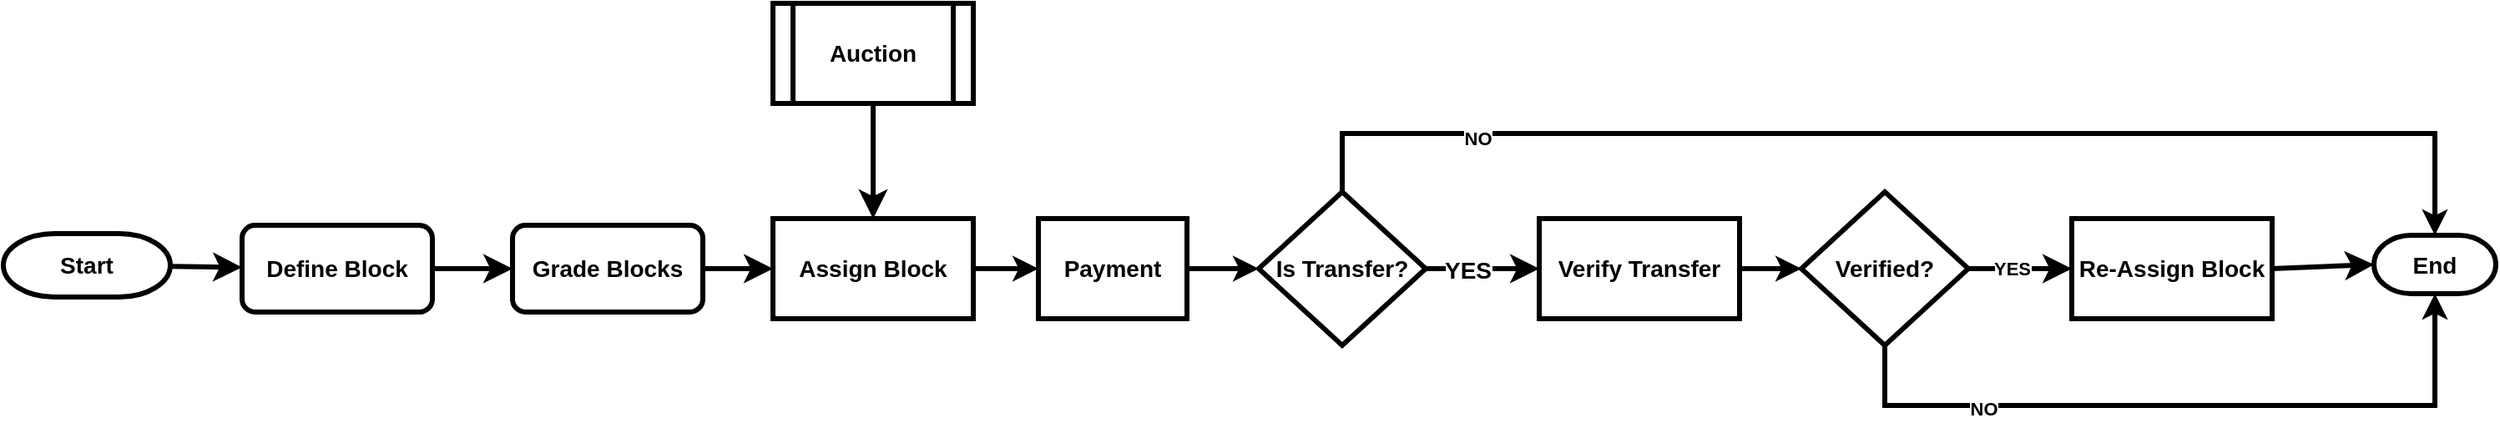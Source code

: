 <mxfile version="28.0.7" pages="10">
  <diagram id="o8VDRe50vAT0evo7GQXG" name="BlockManagement">
    <mxGraphModel dx="2208" dy="1294" grid="0" gridSize="10" guides="1" tooltips="1" connect="1" arrows="1" fold="1" page="0" pageScale="1" pageWidth="850" pageHeight="1100" math="0" shadow="0">
      <root>
        <mxCell id="0" />
        <mxCell id="1" parent="0" />
        <mxCell id="XNs9a5o6jstJwODdz3G9-22" value="" style="edgeStyle=none;curved=1;rounded=0;orthogonalLoop=1;jettySize=auto;html=1;fontSize=12;startSize=8;endSize=8;strokeWidth=3;" parent="1" source="XNs9a5o6jstJwODdz3G9-1" target="XNs9a5o6jstJwODdz3G9-3" edge="1">
          <mxGeometry relative="1" as="geometry" />
        </mxCell>
        <mxCell id="XNs9a5o6jstJwODdz3G9-1" value="&lt;span&gt;&lt;font&gt;Start&lt;/font&gt;&lt;/span&gt;" style="strokeWidth=3;html=1;shape=mxgraph.flowchart.terminator;whiteSpace=wrap;fontSize=14;fontStyle=1" parent="1" vertex="1">
          <mxGeometry x="-558" y="-17" width="100" height="38" as="geometry" />
        </mxCell>
        <mxCell id="XNs9a5o6jstJwODdz3G9-2" value="&lt;span&gt;End&lt;/span&gt;" style="strokeWidth=3;html=1;shape=mxgraph.flowchart.terminator;whiteSpace=wrap;fontSize=14;fontStyle=1" parent="1" vertex="1">
          <mxGeometry x="862" y="-16" width="73" height="35" as="geometry" />
        </mxCell>
        <mxCell id="XNs9a5o6jstJwODdz3G9-19" style="edgeStyle=none;curved=1;rounded=0;orthogonalLoop=1;jettySize=auto;html=1;entryX=0;entryY=0.5;entryDx=0;entryDy=0;fontSize=12;startSize=8;endSize=8;strokeWidth=3;" parent="1" source="XNs9a5o6jstJwODdz3G9-3" target="XNs9a5o6jstJwODdz3G9-7" edge="1">
          <mxGeometry relative="1" as="geometry" />
        </mxCell>
        <mxCell id="XNs9a5o6jstJwODdz3G9-3" value="Define Block" style="rounded=1;whiteSpace=wrap;html=1;fontSize=14;fontStyle=1;strokeWidth=3;" parent="1" vertex="1">
          <mxGeometry x="-415" y="-22" width="114" height="52" as="geometry" />
        </mxCell>
        <mxCell id="XNs9a5o6jstJwODdz3G9-20" value="" style="edgeStyle=none;curved=1;rounded=0;orthogonalLoop=1;jettySize=auto;html=1;fontSize=12;startSize=8;endSize=8;strokeWidth=3;entryX=0;entryY=0.5;entryDx=0;entryDy=0;" parent="1" source="XNs9a5o6jstJwODdz3G9-7" target="rxJcyZDcvklytrJGK6Bx-1" edge="1">
          <mxGeometry relative="1" as="geometry" />
        </mxCell>
        <mxCell id="XNs9a5o6jstJwODdz3G9-7" value="Grade Blocks" style="rounded=1;whiteSpace=wrap;html=1;fontSize=14;fontStyle=1;strokeWidth=3;" parent="1" vertex="1">
          <mxGeometry x="-253" y="-22" width="114" height="52" as="geometry" />
        </mxCell>
        <mxCell id="XNs9a5o6jstJwODdz3G9-21" value="" style="edgeStyle=none;curved=1;rounded=0;orthogonalLoop=1;jettySize=auto;html=1;fontSize=12;startSize=8;endSize=8;strokeWidth=3;entryX=0.5;entryY=0;entryDx=0;entryDy=0;" parent="1" source="XNs9a5o6jstJwODdz3G9-8" target="rxJcyZDcvklytrJGK6Bx-1" edge="1">
          <mxGeometry relative="1" as="geometry" />
        </mxCell>
        <mxCell id="XNs9a5o6jstJwODdz3G9-8" value="Auction" style="shape=process;whiteSpace=wrap;html=1;backgroundOutline=1;fontSize=14;fontStyle=1;strokeWidth=3;" parent="1" vertex="1">
          <mxGeometry x="-97" y="-155" width="120" height="60" as="geometry" />
        </mxCell>
        <mxCell id="XNs9a5o6jstJwODdz3G9-11" value="" style="edgeStyle=none;curved=1;rounded=0;orthogonalLoop=1;jettySize=auto;html=1;fontSize=14;startSize=8;endSize=8;fontStyle=1;strokeWidth=3;exitX=1;exitY=0.5;exitDx=0;exitDy=0;entryX=0;entryY=0.5;entryDx=0;entryDy=0;" parent="1" source="XNs9a5o6jstJwODdz3G9-9" target="rxJcyZDcvklytrJGK6Bx-5" edge="1">
          <mxGeometry relative="1" as="geometry" />
        </mxCell>
        <mxCell id="XNs9a5o6jstJwODdz3G9-14" value="YES" style="edgeLabel;html=1;align=center;verticalAlign=middle;resizable=0;points=[];fontSize=14;fontStyle=1" parent="XNs9a5o6jstJwODdz3G9-11" vertex="1" connectable="0">
          <mxGeometry x="-0.284" y="-1" relative="1" as="geometry">
            <mxPoint as="offset" />
          </mxGeometry>
        </mxCell>
        <mxCell id="rxJcyZDcvklytrJGK6Bx-11" value="" style="edgeStyle=orthogonalEdgeStyle;rounded=0;orthogonalLoop=1;jettySize=auto;html=1;entryX=0.5;entryY=0;entryDx=0;entryDy=0;entryPerimeter=0;strokeWidth=3;" edge="1" parent="1" source="XNs9a5o6jstJwODdz3G9-9" target="XNs9a5o6jstJwODdz3G9-2">
          <mxGeometry relative="1" as="geometry">
            <mxPoint x="244" y="-138" as="targetPoint" />
            <Array as="points">
              <mxPoint x="244" y="-77" />
              <mxPoint x="899" y="-77" />
            </Array>
          </mxGeometry>
        </mxCell>
        <mxCell id="rxJcyZDcvklytrJGK6Bx-12" value="&lt;b&gt;NO&lt;/b&gt;" style="edgeLabel;html=1;align=center;verticalAlign=middle;resizable=0;points=[];" vertex="1" connectable="0" parent="rxJcyZDcvklytrJGK6Bx-11">
          <mxGeometry x="-0.691" y="-3" relative="1" as="geometry">
            <mxPoint as="offset" />
          </mxGeometry>
        </mxCell>
        <mxCell id="XNs9a5o6jstJwODdz3G9-9" value="Is Transfer?" style="rhombus;whiteSpace=wrap;html=1;fontSize=14;fontStyle=1;strokeWidth=3;" parent="1" vertex="1">
          <mxGeometry x="194" y="-42" width="100" height="92" as="geometry" />
        </mxCell>
        <mxCell id="XNs9a5o6jstJwODdz3G9-17" value="" style="edgeStyle=none;curved=1;rounded=0;orthogonalLoop=1;jettySize=auto;html=1;fontSize=14;startSize=8;endSize=8;fontStyle=1;strokeWidth=3;entryX=0;entryY=0.5;entryDx=0;entryDy=0;exitX=1;exitY=0.5;exitDx=0;exitDy=0;" parent="1" target="XNs9a5o6jstJwODdz3G9-16" edge="1" source="rxJcyZDcvklytrJGK6Bx-7">
          <mxGeometry relative="1" as="geometry">
            <mxPoint x="629" y="4" as="sourcePoint" />
            <mxPoint x="709" y="4" as="targetPoint" />
          </mxGeometry>
        </mxCell>
        <mxCell id="rxJcyZDcvklytrJGK6Bx-9" value="&lt;b&gt;YES&lt;/b&gt;" style="edgeLabel;html=1;align=center;verticalAlign=middle;resizable=0;points=[];" vertex="1" connectable="0" parent="XNs9a5o6jstJwODdz3G9-17">
          <mxGeometry x="-0.167" relative="1" as="geometry">
            <mxPoint as="offset" />
          </mxGeometry>
        </mxCell>
        <mxCell id="XNs9a5o6jstJwODdz3G9-16" value="Re-Assign Block" style="whiteSpace=wrap;html=1;fontSize=14;fontStyle=1;strokeWidth=3;" parent="1" vertex="1">
          <mxGeometry x="681" y="-26" width="120" height="60" as="geometry" />
        </mxCell>
        <mxCell id="bC_K1pf8ZOpX1Q2r9_G9-6" value="" style="edgeStyle=none;curved=1;rounded=0;orthogonalLoop=1;jettySize=auto;html=1;fontSize=12;startSize=8;endSize=8;fontStyle=1;strokeWidth=3;exitX=1;exitY=0.5;exitDx=0;exitDy=0;entryX=0;entryY=0.5;entryDx=0;entryDy=0;entryPerimeter=0;" parent="1" source="XNs9a5o6jstJwODdz3G9-16" target="XNs9a5o6jstJwODdz3G9-2" edge="1">
          <mxGeometry relative="1" as="geometry">
            <mxPoint x="826" y="3.157" as="sourcePoint" />
            <mxPoint x="876" y="1.621" as="targetPoint" />
          </mxGeometry>
        </mxCell>
        <mxCell id="rxJcyZDcvklytrJGK6Bx-3" value="" style="edgeStyle=orthogonalEdgeStyle;rounded=0;orthogonalLoop=1;jettySize=auto;html=1;strokeWidth=3;" edge="1" parent="1" source="rxJcyZDcvklytrJGK6Bx-1" target="rxJcyZDcvklytrJGK6Bx-2">
          <mxGeometry relative="1" as="geometry" />
        </mxCell>
        <mxCell id="rxJcyZDcvklytrJGK6Bx-1" value="Assign Block" style="whiteSpace=wrap;html=1;fontSize=14;fontStyle=1;strokeWidth=3;" vertex="1" parent="1">
          <mxGeometry x="-97" y="-26" width="120" height="60" as="geometry" />
        </mxCell>
        <mxCell id="rxJcyZDcvklytrJGK6Bx-4" value="" style="edgeStyle=orthogonalEdgeStyle;rounded=0;orthogonalLoop=1;jettySize=auto;html=1;strokeWidth=3;" edge="1" parent="1" source="rxJcyZDcvklytrJGK6Bx-2" target="XNs9a5o6jstJwODdz3G9-9">
          <mxGeometry relative="1" as="geometry" />
        </mxCell>
        <mxCell id="rxJcyZDcvklytrJGK6Bx-2" value="Payment" style="whiteSpace=wrap;html=1;fontSize=14;fontStyle=1;strokeWidth=3;" vertex="1" parent="1">
          <mxGeometry x="62" y="-26" width="89" height="60" as="geometry" />
        </mxCell>
        <mxCell id="rxJcyZDcvklytrJGK6Bx-8" value="" style="edgeStyle=orthogonalEdgeStyle;rounded=0;orthogonalLoop=1;jettySize=auto;html=1;strokeWidth=3;" edge="1" parent="1" source="rxJcyZDcvklytrJGK6Bx-5" target="rxJcyZDcvklytrJGK6Bx-7">
          <mxGeometry relative="1" as="geometry" />
        </mxCell>
        <mxCell id="rxJcyZDcvklytrJGK6Bx-5" value="Verify Transfer" style="whiteSpace=wrap;html=1;fontSize=14;fontStyle=1;strokeWidth=3;" vertex="1" parent="1">
          <mxGeometry x="362" y="-26" width="120" height="60" as="geometry" />
        </mxCell>
        <mxCell id="rxJcyZDcvklytrJGK6Bx-14" value="" style="edgeStyle=orthogonalEdgeStyle;rounded=0;orthogonalLoop=1;jettySize=auto;html=1;entryX=0.5;entryY=1;entryDx=0;entryDy=0;entryPerimeter=0;exitX=0.5;exitY=1;exitDx=0;exitDy=0;strokeWidth=3;" edge="1" parent="1" source="rxJcyZDcvklytrJGK6Bx-7" target="XNs9a5o6jstJwODdz3G9-2">
          <mxGeometry relative="1" as="geometry">
            <mxPoint x="569" y="146" as="targetPoint" />
            <Array as="points">
              <mxPoint x="569" y="86" />
              <mxPoint x="899" y="86" />
            </Array>
          </mxGeometry>
        </mxCell>
        <mxCell id="rxJcyZDcvklytrJGK6Bx-15" value="&lt;b&gt;NO&lt;/b&gt;" style="edgeLabel;html=1;align=center;verticalAlign=middle;resizable=0;points=[];" vertex="1" connectable="0" parent="rxJcyZDcvklytrJGK6Bx-14">
          <mxGeometry x="-0.561" y="-2" relative="1" as="geometry">
            <mxPoint as="offset" />
          </mxGeometry>
        </mxCell>
        <mxCell id="rxJcyZDcvklytrJGK6Bx-7" value="Verified?" style="rhombus;whiteSpace=wrap;html=1;fontSize=14;fontStyle=1;strokeWidth=3;" vertex="1" parent="1">
          <mxGeometry x="519" y="-42" width="100" height="92" as="geometry" />
        </mxCell>
      </root>
    </mxGraphModel>
  </diagram>
  <diagram name="QuotaManagement" id="KiZcu98RXCVor-IMkY5d">
    <mxGraphModel dx="2208" dy="1294" grid="0" gridSize="10" guides="1" tooltips="1" connect="1" arrows="1" fold="1" page="0" pageScale="1" pageWidth="850" pageHeight="1100" math="0" shadow="0">
      <root>
        <mxCell id="swmsCML5HJa2df1Sol6c-0" />
        <mxCell id="swmsCML5HJa2df1Sol6c-1" parent="swmsCML5HJa2df1Sol6c-0" />
        <mxCell id="swmsCML5HJa2df1Sol6c-2" value="" style="edgeStyle=none;curved=1;rounded=0;orthogonalLoop=1;jettySize=auto;html=1;fontSize=12;startSize=8;endSize=8;strokeWidth=3;entryX=0;entryY=0.5;entryDx=0;entryDy=0;" parent="swmsCML5HJa2df1Sol6c-1" source="swmsCML5HJa2df1Sol6c-3" target="swmsCML5HJa2df1Sol6c-6" edge="1">
          <mxGeometry relative="1" as="geometry">
            <mxPoint x="-415" y="2" as="targetPoint" />
          </mxGeometry>
        </mxCell>
        <mxCell id="swmsCML5HJa2df1Sol6c-3" value="&lt;span&gt;&lt;font&gt;Start&lt;/font&gt;&lt;/span&gt;" style="strokeWidth=3;html=1;shape=mxgraph.flowchart.terminator;whiteSpace=wrap;fontSize=14;fontStyle=1" parent="swmsCML5HJa2df1Sol6c-1" vertex="1">
          <mxGeometry x="-558" y="-17" width="100" height="38" as="geometry" />
        </mxCell>
        <mxCell id="swmsCML5HJa2df1Sol6c-4" value="&lt;span&gt;End&lt;/span&gt;" style="strokeWidth=3;html=1;shape=mxgraph.flowchart.terminator;whiteSpace=wrap;fontSize=14;fontStyle=1" parent="swmsCML5HJa2df1Sol6c-1" vertex="1">
          <mxGeometry x="553" y="-15.5" width="73" height="35" as="geometry" />
        </mxCell>
        <mxCell id="swmsCML5HJa2df1Sol6c-5" style="edgeStyle=none;curved=1;rounded=0;orthogonalLoop=1;jettySize=auto;html=1;entryX=0;entryY=0.5;entryDx=0;entryDy=0;fontSize=12;startSize=8;endSize=8;strokeWidth=3;" parent="swmsCML5HJa2df1Sol6c-1" source="swmsCML5HJa2df1Sol6c-6" target="swmsCML5HJa2df1Sol6c-10" edge="1">
          <mxGeometry relative="1" as="geometry" />
        </mxCell>
        <mxCell id="swmsCML5HJa2df1Sol6c-6" value="Define Quota" style="rounded=1;whiteSpace=wrap;html=1;fontSize=14;fontStyle=1;strokeWidth=3;" parent="swmsCML5HJa2df1Sol6c-1" vertex="1">
          <mxGeometry x="-420" y="-24" width="114" height="52" as="geometry" />
        </mxCell>
        <mxCell id="swmsCML5HJa2df1Sol6c-9" value="" style="edgeStyle=none;curved=1;rounded=0;orthogonalLoop=1;jettySize=auto;html=1;fontSize=12;startSize=8;endSize=8;strokeWidth=3;entryX=0;entryY=0.5;entryDx=0;entryDy=0;" parent="swmsCML5HJa2df1Sol6c-1" source="swmsCML5HJa2df1Sol6c-10" target="5WASOlV9vsPOAnlsM52p-0" edge="1">
          <mxGeometry relative="1" as="geometry">
            <mxPoint x="-22" y="2" as="targetPoint" />
          </mxGeometry>
        </mxCell>
        <mxCell id="swmsCML5HJa2df1Sol6c-10" value="Receive Client Request" style="rounded=1;whiteSpace=wrap;html=1;fontSize=14;fontStyle=1;strokeWidth=3;" parent="swmsCML5HJa2df1Sol6c-1" vertex="1">
          <mxGeometry x="-257" y="-24" width="128" height="52" as="geometry" />
        </mxCell>
        <mxCell id="swmsCML5HJa2df1Sol6c-13" value="" style="edgeStyle=none;curved=1;rounded=0;orthogonalLoop=1;jettySize=auto;html=1;fontSize=14;startSize=8;endSize=8;fontStyle=1;strokeWidth=3;entryX=0;entryY=0.5;entryDx=0;entryDy=0;" parent="swmsCML5HJa2df1Sol6c-1" source="swmsCML5HJa2df1Sol6c-15" target="5WASOlV9vsPOAnlsM52p-1" edge="1">
          <mxGeometry relative="1" as="geometry">
            <mxPoint x="371" y="2" as="targetPoint" />
          </mxGeometry>
        </mxCell>
        <mxCell id="swmsCML5HJa2df1Sol6c-14" value="YES" style="edgeLabel;html=1;align=center;verticalAlign=middle;resizable=0;points=[];fontSize=14;fontStyle=1" parent="swmsCML5HJa2df1Sol6c-13" vertex="1" connectable="0">
          <mxGeometry x="-0.284" y="-1" relative="1" as="geometry">
            <mxPoint as="offset" />
          </mxGeometry>
        </mxCell>
        <mxCell id="swmsCML5HJa2df1Sol6c-15" value="Species Utilized?" style="rhombus;whiteSpace=wrap;html=1;fontSize=14;fontStyle=1;strokeWidth=3;" parent="swmsCML5HJa2df1Sol6c-1" vertex="1">
          <mxGeometry x="199" y="-49" width="100" height="101" as="geometry" />
        </mxCell>
        <mxCell id="swmsCML5HJa2df1Sol6c-16" value="" style="edgeStyle=none;curved=1;rounded=0;orthogonalLoop=1;jettySize=auto;html=1;fontSize=14;startSize=8;endSize=8;fontStyle=1;strokeWidth=3;entryX=0;entryY=0.5;entryDx=0;entryDy=0;entryPerimeter=0;exitX=1;exitY=0.5;exitDx=0;exitDy=0;" parent="swmsCML5HJa2df1Sol6c-1" target="swmsCML5HJa2df1Sol6c-4" edge="1" source="5WASOlV9vsPOAnlsM52p-1">
          <mxGeometry relative="1" as="geometry">
            <mxPoint x="572" y="2" as="sourcePoint" />
            <mxPoint x="646" y="2" as="targetPoint" />
          </mxGeometry>
        </mxCell>
        <mxCell id="5WASOlV9vsPOAnlsM52p-6" value="&lt;b&gt;YES&lt;/b&gt;" style="edgeLabel;html=1;align=center;verticalAlign=middle;resizable=0;points=[];" vertex="1" connectable="0" parent="swmsCML5HJa2df1Sol6c-16">
          <mxGeometry x="-0.011" y="-2" relative="1" as="geometry">
            <mxPoint as="offset" />
          </mxGeometry>
        </mxCell>
        <mxCell id="QpAu56bhHE_dWi4KMhe4-6" value="" style="edgeStyle=none;curved=1;rounded=0;orthogonalLoop=1;jettySize=auto;html=1;fontSize=12;startSize=8;endSize=8;strokeWidth=3;exitX=1;exitY=0.5;exitDx=0;exitDy=0;" parent="swmsCML5HJa2df1Sol6c-1" source="5WASOlV9vsPOAnlsM52p-3" target="swmsCML5HJa2df1Sol6c-15" edge="1">
          <mxGeometry relative="1" as="geometry">
            <mxPoint x="233" y="3.296" as="sourcePoint" />
          </mxGeometry>
        </mxCell>
        <mxCell id="5WASOlV9vsPOAnlsM52p-4" value="" style="edgeStyle=orthogonalEdgeStyle;rounded=0;orthogonalLoop=1;jettySize=auto;html=1;strokeWidth=3;" edge="1" parent="swmsCML5HJa2df1Sol6c-1" source="5WASOlV9vsPOAnlsM52p-0" target="5WASOlV9vsPOAnlsM52p-3">
          <mxGeometry relative="1" as="geometry" />
        </mxCell>
        <mxCell id="5WASOlV9vsPOAnlsM52p-5" value="&lt;b&gt;YES&lt;/b&gt;" style="edgeLabel;html=1;align=center;verticalAlign=middle;resizable=0;points=[];" vertex="1" connectable="0" parent="5WASOlV9vsPOAnlsM52p-4">
          <mxGeometry x="-0.16" y="1" relative="1" as="geometry">
            <mxPoint as="offset" />
          </mxGeometry>
        </mxCell>
        <mxCell id="5WASOlV9vsPOAnlsM52p-14" value="" style="edgeStyle=orthogonalEdgeStyle;rounded=0;orthogonalLoop=1;jettySize=auto;html=1;strokeWidth=3;entryX=0.5;entryY=0;entryDx=0;entryDy=0;entryPerimeter=0;" edge="1" parent="swmsCML5HJa2df1Sol6c-1" source="5WASOlV9vsPOAnlsM52p-0" target="swmsCML5HJa2df1Sol6c-4">
          <mxGeometry relative="1" as="geometry">
            <mxPoint x="-41.5" y="-153" as="targetPoint" />
            <Array as="points">
              <mxPoint x="-41" y="-94" />
              <mxPoint x="590" y="-94" />
            </Array>
          </mxGeometry>
        </mxCell>
        <mxCell id="5WASOlV9vsPOAnlsM52p-15" value="&lt;font style=&quot;font-size: 13px;&quot;&gt;&lt;b&gt;NO&lt;/b&gt;&lt;/font&gt;" style="edgeLabel;html=1;align=center;verticalAlign=middle;resizable=0;points=[];" vertex="1" connectable="0" parent="5WASOlV9vsPOAnlsM52p-14">
          <mxGeometry x="-0.724" y="-1" relative="1" as="geometry">
            <mxPoint as="offset" />
          </mxGeometry>
        </mxCell>
        <mxCell id="5WASOlV9vsPOAnlsM52p-0" value="Quota Available?" style="rhombus;whiteSpace=wrap;html=1;fontSize=14;fontStyle=1;strokeWidth=3;" vertex="1" parent="swmsCML5HJa2df1Sol6c-1">
          <mxGeometry x="-92" y="-50.5" width="101" height="105" as="geometry" />
        </mxCell>
        <mxCell id="5WASOlV9vsPOAnlsM52p-9" value="" style="edgeStyle=orthogonalEdgeStyle;rounded=0;orthogonalLoop=1;jettySize=auto;html=1;strokeWidth=3;entryX=1;entryY=0.5;entryDx=0;entryDy=0;" edge="1" parent="swmsCML5HJa2df1Sol6c-1" source="5WASOlV9vsPOAnlsM52p-1" target="5WASOlV9vsPOAnlsM52p-7">
          <mxGeometry relative="1" as="geometry" />
        </mxCell>
        <mxCell id="5WASOlV9vsPOAnlsM52p-12" value="&lt;b&gt;NO&lt;/b&gt;" style="edgeLabel;html=1;align=center;verticalAlign=middle;resizable=0;points=[];" vertex="1" connectable="0" parent="5WASOlV9vsPOAnlsM52p-9">
          <mxGeometry x="-0.493" relative="1" as="geometry">
            <mxPoint as="offset" />
          </mxGeometry>
        </mxCell>
        <mxCell id="5WASOlV9vsPOAnlsM52p-1" value="Quota Utilized?" style="rhombus;whiteSpace=wrap;html=1;fontSize=14;fontStyle=1;strokeWidth=3;" vertex="1" parent="swmsCML5HJa2df1Sol6c-1">
          <mxGeometry x="373" y="-46" width="103" height="95" as="geometry" />
        </mxCell>
        <mxCell id="5WASOlV9vsPOAnlsM52p-3" value="Quota Allocation" style="whiteSpace=wrap;html=1;fontSize=14;fontStyle=1;strokeWidth=3;" vertex="1" parent="swmsCML5HJa2df1Sol6c-1">
          <mxGeometry x="69" y="-28" width="84" height="60" as="geometry" />
        </mxCell>
        <mxCell id="5WASOlV9vsPOAnlsM52p-7" value="Bill Under Utilization Fee" style="rounded=1;whiteSpace=wrap;html=1;fontSize=14;fontStyle=1;strokeWidth=3;" vertex="1" parent="swmsCML5HJa2df1Sol6c-1">
          <mxGeometry x="277" y="105" width="128" height="52" as="geometry" />
        </mxCell>
        <mxCell id="5WASOlV9vsPOAnlsM52p-10" value="" style="edgeStyle=orthogonalEdgeStyle;rounded=0;orthogonalLoop=1;jettySize=auto;html=1;strokeWidth=3;entryX=0;entryY=0.5;entryDx=0;entryDy=0;exitX=0.5;exitY=1;exitDx=0;exitDy=0;" edge="1" parent="swmsCML5HJa2df1Sol6c-1" source="swmsCML5HJa2df1Sol6c-15" target="5WASOlV9vsPOAnlsM52p-7">
          <mxGeometry relative="1" as="geometry">
            <mxPoint x="259.5" y="77" as="sourcePoint" />
            <mxPoint x="254.5" y="187" as="targetPoint" />
          </mxGeometry>
        </mxCell>
        <mxCell id="5WASOlV9vsPOAnlsM52p-11" value="&lt;b&gt;NO&lt;/b&gt;" style="edgeLabel;html=1;align=center;verticalAlign=middle;resizable=0;points=[];" vertex="1" connectable="0" parent="5WASOlV9vsPOAnlsM52p-10">
          <mxGeometry x="-0.533" y="-1" relative="1" as="geometry">
            <mxPoint as="offset" />
          </mxGeometry>
        </mxCell>
      </root>
    </mxGraphModel>
  </diagram>
  <diagram name="PHLicencing" id="isD4XnIpkaDu3AuO83Xx">
    <mxGraphModel dx="2208" dy="1294" grid="0" gridSize="10" guides="1" tooltips="1" connect="1" arrows="1" fold="1" page="0" pageScale="1" pageWidth="850" pageHeight="1100" math="0" shadow="0">
      <root>
        <mxCell id="gn8j9FhQrk8Oq70H1IYA-0" />
        <mxCell id="gn8j9FhQrk8Oq70H1IYA-1" parent="gn8j9FhQrk8Oq70H1IYA-0" />
        <mxCell id="gn8j9FhQrk8Oq70H1IYA-2" value="" style="edgeStyle=none;curved=1;rounded=0;orthogonalLoop=1;jettySize=auto;html=1;fontSize=12;startSize=8;endSize=8;strokeWidth=3;" parent="gn8j9FhQrk8Oq70H1IYA-1" source="gn8j9FhQrk8Oq70H1IYA-3" target="gn8j9FhQrk8Oq70H1IYA-6" edge="1">
          <mxGeometry relative="1" as="geometry" />
        </mxCell>
        <mxCell id="gn8j9FhQrk8Oq70H1IYA-3" value="&lt;span&gt;&lt;font&gt;Start&lt;/font&gt;&lt;/span&gt;" style="strokeWidth=3;html=1;shape=mxgraph.flowchart.terminator;whiteSpace=wrap;fontSize=14;fontStyle=1" parent="gn8j9FhQrk8Oq70H1IYA-1" vertex="1">
          <mxGeometry x="-558" y="-17" width="100" height="38" as="geometry" />
        </mxCell>
        <mxCell id="gn8j9FhQrk8Oq70H1IYA-4" value="&lt;span&gt;End&lt;/span&gt;" style="strokeWidth=3;html=1;shape=mxgraph.flowchart.terminator;whiteSpace=wrap;fontSize=14;fontStyle=1" parent="gn8j9FhQrk8Oq70H1IYA-1" vertex="1">
          <mxGeometry x="572" y="-15" width="100" height="38" as="geometry" />
        </mxCell>
        <mxCell id="jxyXqsxjv7e7rPtV_4Qg-1" value="" style="edgeStyle=none;curved=1;rounded=0;orthogonalLoop=1;jettySize=auto;html=1;fontSize=12;startSize=8;endSize=8;entryX=0;entryY=0.5;entryDx=0;entryDy=0;strokeWidth=3;" parent="gn8j9FhQrk8Oq70H1IYA-1" source="gn8j9FhQrk8Oq70H1IYA-6" target="oZKW10DsFwDnFB3hkcTx-1" edge="1">
          <mxGeometry relative="1" as="geometry">
            <mxPoint x="-210" y="4" as="targetPoint" />
          </mxGeometry>
        </mxCell>
        <mxCell id="gn8j9FhQrk8Oq70H1IYA-6" value="Apply Licence" style="rounded=1;whiteSpace=wrap;html=1;fontSize=14;fontStyle=1;strokeWidth=3;" parent="gn8j9FhQrk8Oq70H1IYA-1" vertex="1">
          <mxGeometry x="-413" y="-22" width="114" height="52" as="geometry" />
        </mxCell>
        <mxCell id="jxyXqsxjv7e7rPtV_4Qg-3" value="" style="edgeStyle=none;curved=1;rounded=0;orthogonalLoop=1;jettySize=auto;html=1;fontSize=12;startSize=8;endSize=8;strokeWidth=3;" parent="gn8j9FhQrk8Oq70H1IYA-1" source="oZKW10DsFwDnFB3hkcTx-1" target="jxyXqsxjv7e7rPtV_4Qg-2" edge="1">
          <mxGeometry relative="1" as="geometry">
            <mxPoint x="-90" y="4" as="sourcePoint" />
          </mxGeometry>
        </mxCell>
        <mxCell id="oZKW10DsFwDnFB3hkcTx-2" value="&lt;b&gt;&lt;font style=&quot;font-size: 13px;&quot;&gt;YES&lt;/font&gt;&lt;/b&gt;" style="edgeLabel;html=1;align=center;verticalAlign=middle;resizable=0;points=[];" vertex="1" connectable="0" parent="jxyXqsxjv7e7rPtV_4Qg-3">
          <mxGeometry x="-0.34" relative="1" as="geometry">
            <mxPoint as="offset" />
          </mxGeometry>
        </mxCell>
        <mxCell id="gn8j9FhQrk8Oq70H1IYA-13" value="" style="edgeStyle=none;curved=1;rounded=0;orthogonalLoop=1;jettySize=auto;html=1;fontSize=14;startSize=8;endSize=8;fontStyle=1;strokeWidth=3;exitX=0.5;exitY=1;exitDx=0;exitDy=0;entryX=0.5;entryY=0;entryDx=0;entryDy=0;" parent="gn8j9FhQrk8Oq70H1IYA-1" target="oZKW10DsFwDnFB3hkcTx-3" edge="1" source="oZKW10DsFwDnFB3hkcTx-1">
          <mxGeometry relative="1" as="geometry">
            <mxPoint x="231" y="4" as="sourcePoint" />
            <mxPoint x="298" y="4" as="targetPoint" />
          </mxGeometry>
        </mxCell>
        <mxCell id="gn8j9FhQrk8Oq70H1IYA-14" value="NO" style="edgeLabel;html=1;align=center;verticalAlign=middle;resizable=0;points=[];fontSize=14;fontStyle=1" parent="gn8j9FhQrk8Oq70H1IYA-13" vertex="1" connectable="0">
          <mxGeometry x="-0.284" y="-1" relative="1" as="geometry">
            <mxPoint as="offset" />
          </mxGeometry>
        </mxCell>
        <mxCell id="oZKW10DsFwDnFB3hkcTx-9" value="" style="edgeStyle=orthogonalEdgeStyle;rounded=0;orthogonalLoop=1;jettySize=auto;html=1;strokeWidth=3;" edge="1" parent="gn8j9FhQrk8Oq70H1IYA-1" source="jxyXqsxjv7e7rPtV_4Qg-2" target="oZKW10DsFwDnFB3hkcTx-8">
          <mxGeometry relative="1" as="geometry" />
        </mxCell>
        <mxCell id="jxyXqsxjv7e7rPtV_4Qg-2" value="Grant Licence" style="whiteSpace=wrap;html=1;fontSize=14;fontStyle=1;strokeWidth=3;" parent="gn8j9FhQrk8Oq70H1IYA-1" vertex="1">
          <mxGeometry x="-84" y="-27" width="120" height="60" as="geometry" />
        </mxCell>
        <mxCell id="oZKW10DsFwDnFB3hkcTx-1" value="Passed Exams?" style="rhombus;whiteSpace=wrap;html=1;fontSize=14;fontStyle=1;strokeWidth=3;" vertex="1" parent="gn8j9FhQrk8Oq70H1IYA-1">
          <mxGeometry x="-245" y="-41" width="96" height="85" as="geometry" />
        </mxCell>
        <mxCell id="oZKW10DsFwDnFB3hkcTx-5" value="" style="edgeStyle=orthogonalEdgeStyle;rounded=0;orthogonalLoop=1;jettySize=auto;html=1;strokeWidth=3;" edge="1" parent="gn8j9FhQrk8Oq70H1IYA-1" source="oZKW10DsFwDnFB3hkcTx-3" target="oZKW10DsFwDnFB3hkcTx-4">
          <mxGeometry relative="1" as="geometry" />
        </mxCell>
        <mxCell id="oZKW10DsFwDnFB3hkcTx-3" value="Check Exam Schedule" style="whiteSpace=wrap;html=1;fontSize=14;fontStyle=1;strokeWidth=3;" vertex="1" parent="gn8j9FhQrk8Oq70H1IYA-1">
          <mxGeometry x="-248" y="109" width="102" height="60" as="geometry" />
        </mxCell>
        <mxCell id="oZKW10DsFwDnFB3hkcTx-7" value="" style="edgeStyle=orthogonalEdgeStyle;rounded=0;orthogonalLoop=1;jettySize=auto;html=1;strokeWidth=3;entryX=0.5;entryY=1;entryDx=0;entryDy=0;" edge="1" parent="gn8j9FhQrk8Oq70H1IYA-1" source="oZKW10DsFwDnFB3hkcTx-4" target="gn8j9FhQrk8Oq70H1IYA-6">
          <mxGeometry relative="1" as="geometry">
            <mxPoint x="-39" y="249" as="targetPoint" />
            <Array as="points">
              <mxPoint x="-39" y="204" />
              <mxPoint x="-356" y="204" />
            </Array>
          </mxGeometry>
        </mxCell>
        <mxCell id="oZKW10DsFwDnFB3hkcTx-4" value="Sit Exam" style="whiteSpace=wrap;html=1;fontSize=14;fontStyle=1;strokeWidth=3;" vertex="1" parent="gn8j9FhQrk8Oq70H1IYA-1">
          <mxGeometry x="-90" y="109" width="102" height="60" as="geometry" />
        </mxCell>
        <mxCell id="oZKW10DsFwDnFB3hkcTx-11" value="" style="edgeStyle=orthogonalEdgeStyle;rounded=0;orthogonalLoop=1;jettySize=auto;html=1;strokeWidth=3;" edge="1" parent="gn8j9FhQrk8Oq70H1IYA-1" source="oZKW10DsFwDnFB3hkcTx-8" target="oZKW10DsFwDnFB3hkcTx-10">
          <mxGeometry relative="1" as="geometry" />
        </mxCell>
        <mxCell id="oZKW10DsFwDnFB3hkcTx-8" value="Monitor Misconducts" style="whiteSpace=wrap;html=1;fontSize=14;fontStyle=1;strokeWidth=3;" vertex="1" parent="gn8j9FhQrk8Oq70H1IYA-1">
          <mxGeometry x="84" y="-27" width="120" height="60" as="geometry" />
        </mxCell>
        <mxCell id="oZKW10DsFwDnFB3hkcTx-13" value="" style="edgeStyle=orthogonalEdgeStyle;rounded=0;orthogonalLoop=1;jettySize=auto;html=1;strokeWidth=3;entryX=0;entryY=0.75;entryDx=0;entryDy=0;" edge="1" parent="gn8j9FhQrk8Oq70H1IYA-1" source="oZKW10DsFwDnFB3hkcTx-10" target="oZKW10DsFwDnFB3hkcTx-12">
          <mxGeometry relative="1" as="geometry">
            <mxPoint x="306" y="-152" as="targetPoint" />
          </mxGeometry>
        </mxCell>
        <mxCell id="oZKW10DsFwDnFB3hkcTx-14" value="&lt;b&gt;&lt;font style=&quot;font-size: 13px;&quot;&gt;YES&lt;/font&gt;&lt;/b&gt;" style="edgeLabel;html=1;align=center;verticalAlign=middle;resizable=0;points=[];" vertex="1" connectable="0" parent="oZKW10DsFwDnFB3hkcTx-13">
          <mxGeometry x="-0.294" y="2" relative="1" as="geometry">
            <mxPoint as="offset" />
          </mxGeometry>
        </mxCell>
        <mxCell id="oZKW10DsFwDnFB3hkcTx-16" value="" style="edgeStyle=orthogonalEdgeStyle;rounded=0;orthogonalLoop=1;jettySize=auto;html=1;strokeWidth=3;" edge="1" parent="gn8j9FhQrk8Oq70H1IYA-1" source="oZKW10DsFwDnFB3hkcTx-10" target="oZKW10DsFwDnFB3hkcTx-15">
          <mxGeometry relative="1" as="geometry" />
        </mxCell>
        <mxCell id="oZKW10DsFwDnFB3hkcTx-17" value="&lt;font style=&quot;font-size: 13px;&quot;&gt;&lt;b&gt;NO&lt;/b&gt;&lt;/font&gt;" style="edgeLabel;html=1;align=center;verticalAlign=middle;resizable=0;points=[];" vertex="1" connectable="0" parent="oZKW10DsFwDnFB3hkcTx-16">
          <mxGeometry x="-0.261" y="1" relative="1" as="geometry">
            <mxPoint y="1" as="offset" />
          </mxGeometry>
        </mxCell>
        <mxCell id="oZKW10DsFwDnFB3hkcTx-10" value="Misconduct?" style="rhombus;whiteSpace=wrap;html=1;fontSize=14;fontStyle=1;strokeWidth=3;" vertex="1" parent="gn8j9FhQrk8Oq70H1IYA-1">
          <mxGeometry x="246" y="-40" width="104" height="87" as="geometry" />
        </mxCell>
        <mxCell id="oZKW10DsFwDnFB3hkcTx-12" value="Terminate Licence" style="whiteSpace=wrap;html=1;fontSize=14;fontStyle=1;strokeWidth=3;" vertex="1" parent="gn8j9FhQrk8Oq70H1IYA-1">
          <mxGeometry x="330" y="-178" width="98" height="52" as="geometry" />
        </mxCell>
        <mxCell id="oZKW10DsFwDnFB3hkcTx-19" value="" style="edgeStyle=orthogonalEdgeStyle;rounded=0;orthogonalLoop=1;jettySize=auto;html=1;strokeWidth=3;entryX=1;entryY=0.5;entryDx=0;entryDy=0;" edge="1" parent="gn8j9FhQrk8Oq70H1IYA-1" source="oZKW10DsFwDnFB3hkcTx-15" target="oZKW10DsFwDnFB3hkcTx-12">
          <mxGeometry relative="1" as="geometry">
            <mxPoint x="461" y="-134.25" as="targetPoint" />
          </mxGeometry>
        </mxCell>
        <mxCell id="oZKW10DsFwDnFB3hkcTx-20" value="&lt;font style=&quot;font-size: 13px;&quot;&gt;&lt;b&gt;YES&lt;/b&gt;&lt;/font&gt;" style="edgeLabel;html=1;align=center;verticalAlign=middle;resizable=0;points=[];" vertex="1" connectable="0" parent="oZKW10DsFwDnFB3hkcTx-19">
          <mxGeometry x="-0.346" relative="1" as="geometry">
            <mxPoint as="offset" />
          </mxGeometry>
        </mxCell>
        <mxCell id="oZKW10DsFwDnFB3hkcTx-21" value="" style="edgeStyle=orthogonalEdgeStyle;rounded=0;orthogonalLoop=1;jettySize=auto;html=1;strokeWidth=3;" edge="1" parent="gn8j9FhQrk8Oq70H1IYA-1" source="oZKW10DsFwDnFB3hkcTx-15" target="gn8j9FhQrk8Oq70H1IYA-4">
          <mxGeometry relative="1" as="geometry" />
        </mxCell>
        <mxCell id="oZKW10DsFwDnFB3hkcTx-22" value="&lt;font style=&quot;font-size: 13px;&quot;&gt;&lt;b&gt;NO&lt;/b&gt;&lt;/font&gt;" style="edgeLabel;html=1;align=center;verticalAlign=middle;resizable=0;points=[];" vertex="1" connectable="0" parent="oZKW10DsFwDnFB3hkcTx-21">
          <mxGeometry x="-0.236" y="-1" relative="1" as="geometry">
            <mxPoint as="offset" />
          </mxGeometry>
        </mxCell>
        <mxCell id="oZKW10DsFwDnFB3hkcTx-15" value="Is Expired?" style="rhombus;whiteSpace=wrap;html=1;fontSize=14;fontStyle=1;strokeWidth=3;" vertex="1" parent="gn8j9FhQrk8Oq70H1IYA-1">
          <mxGeometry x="410" y="-40" width="102" height="88.5" as="geometry" />
        </mxCell>
        <mxCell id="AqXrl2MrPuHZUQjnA1ng-0" value="" style="edgeStyle=orthogonalEdgeStyle;rounded=0;orthogonalLoop=1;jettySize=auto;html=1;strokeWidth=3;entryX=0.5;entryY=0;entryDx=0;entryDy=0;exitX=0;exitY=0.25;exitDx=0;exitDy=0;" edge="1" parent="gn8j9FhQrk8Oq70H1IYA-1" source="oZKW10DsFwDnFB3hkcTx-12" target="gn8j9FhQrk8Oq70H1IYA-6">
          <mxGeometry relative="1" as="geometry">
            <mxPoint x="267" y="359" as="sourcePoint" />
            <mxPoint x="-50" y="220" as="targetPoint" />
            <Array as="points">
              <mxPoint x="-356" y="-165" />
            </Array>
          </mxGeometry>
        </mxCell>
      </root>
    </mxGraphModel>
  </diagram>
  <diagram name="HuntingSafariPermitApplication" id="eQUqPby0MfiUXAKyfKSw">
    <mxGraphModel dx="2208" dy="1294" grid="0" gridSize="10" guides="1" tooltips="1" connect="1" arrows="1" fold="1" page="0" pageScale="1" pageWidth="850" pageHeight="1100" math="0" shadow="0">
      <root>
        <mxCell id="nGcpeofksoNWgutC63UL-0" />
        <mxCell id="nGcpeofksoNWgutC63UL-1" parent="nGcpeofksoNWgutC63UL-0" />
        <mxCell id="nGcpeofksoNWgutC63UL-2" value="" style="edgeStyle=none;curved=1;rounded=0;orthogonalLoop=1;jettySize=auto;html=1;fontSize=12;startSize=8;endSize=8;strokeWidth=3;entryX=0;entryY=0.5;entryDx=0;entryDy=0;" parent="nGcpeofksoNWgutC63UL-1" source="nGcpeofksoNWgutC63UL-3" target="DwVRhaM95ApkOaXowhDN-0" edge="1">
          <mxGeometry relative="1" as="geometry">
            <mxPoint x="-401" y="3.305" as="targetPoint" />
          </mxGeometry>
        </mxCell>
        <mxCell id="nGcpeofksoNWgutC63UL-3" value="&lt;span&gt;&lt;font&gt;Start&lt;/font&gt;&lt;/span&gt;" style="strokeWidth=3;html=1;shape=mxgraph.flowchart.terminator;whiteSpace=wrap;fontSize=14;fontStyle=1" parent="nGcpeofksoNWgutC63UL-1" vertex="1">
          <mxGeometry x="-558" y="-17" width="100" height="38" as="geometry" />
        </mxCell>
        <mxCell id="nGcpeofksoNWgutC63UL-4" value="&lt;span&gt;End&lt;/span&gt;" style="strokeWidth=3;html=1;shape=mxgraph.flowchart.terminator;whiteSpace=wrap;fontSize=14;fontStyle=1" parent="nGcpeofksoNWgutC63UL-1" vertex="1">
          <mxGeometry x="971" y="-17.5" width="100" height="38" as="geometry" />
        </mxCell>
        <mxCell id="BXc7B4OxbNUOF-Gr2naR-0" value="" style="edgeStyle=none;curved=1;rounded=0;orthogonalLoop=1;jettySize=auto;html=1;fontSize=12;startSize=8;endSize=8;strokeWidth=3;exitX=1;exitY=0.5;exitDx=0;exitDy=0;" parent="nGcpeofksoNWgutC63UL-1" source="DwVRhaM95ApkOaXowhDN-0" target="nGcpeofksoNWgutC63UL-15" edge="1">
          <mxGeometry relative="1" as="geometry">
            <mxPoint x="-287" y="3.452" as="sourcePoint" />
          </mxGeometry>
        </mxCell>
        <mxCell id="BXc7B4OxbNUOF-Gr2naR-1" value="" style="edgeStyle=none;curved=1;rounded=0;orthogonalLoop=1;jettySize=auto;html=1;fontSize=12;startSize=8;endSize=8;strokeWidth=3;entryX=0;entryY=0.5;entryDx=0;entryDy=0;" parent="nGcpeofksoNWgutC63UL-1" source="nGcpeofksoNWgutC63UL-15" target="9PnrrtsjhwRKV8XPRkOw-0" edge="1">
          <mxGeometry relative="1" as="geometry">
            <mxPoint x="17" y="3.601" as="targetPoint" />
          </mxGeometry>
        </mxCell>
        <mxCell id="nGcpeofksoNWgutC63UL-15" value="&lt;div&gt;Select&amp;nbsp;&lt;/div&gt;&lt;div&gt;Package&lt;/div&gt;" style="whiteSpace=wrap;html=1;fontSize=14;fontStyle=1;strokeWidth=3;" parent="nGcpeofksoNWgutC63UL-1" vertex="1">
          <mxGeometry x="-294" y="-28" width="72" height="60" as="geometry" />
        </mxCell>
        <mxCell id="DwVRhaM95ApkOaXowhDN-0" value="&lt;div&gt;Add&amp;nbsp;&lt;/div&gt;&lt;div&gt;Block&lt;/div&gt;" style="shape=process;whiteSpace=wrap;html=1;backgroundOutline=1;fontSize=14;fontStyle=1;strokeWidth=3;" vertex="1" parent="nGcpeofksoNWgutC63UL-1">
          <mxGeometry x="-413" y="-28" width="74" height="60" as="geometry" />
        </mxCell>
        <mxCell id="9PnrrtsjhwRKV8XPRkOw-7" value="" style="edgeStyle=orthogonalEdgeStyle;rounded=0;orthogonalLoop=1;jettySize=auto;html=1;strokeWidth=3;" edge="1" parent="nGcpeofksoNWgutC63UL-1" source="9PnrrtsjhwRKV8XPRkOw-0" target="9PnrrtsjhwRKV8XPRkOw-1">
          <mxGeometry relative="1" as="geometry" />
        </mxCell>
        <mxCell id="9PnrrtsjhwRKV8XPRkOw-13" value="&lt;font style=&quot;font-size: 13px;&quot;&gt;&lt;b&gt;YES&lt;/b&gt;&lt;/font&gt;" style="edgeLabel;html=1;align=center;verticalAlign=middle;resizable=0;points=[];" vertex="1" connectable="0" parent="9PnrrtsjhwRKV8XPRkOw-7">
          <mxGeometry x="0.022" y="-2" relative="1" as="geometry">
            <mxPoint as="offset" />
          </mxGeometry>
        </mxCell>
        <mxCell id="9PnrrtsjhwRKV8XPRkOw-18" value="" style="edgeStyle=orthogonalEdgeStyle;rounded=0;orthogonalLoop=1;jettySize=auto;html=1;strokeWidth=3;" edge="1" parent="nGcpeofksoNWgutC63UL-1" source="9PnrrtsjhwRKV8XPRkOw-0" target="9PnrrtsjhwRKV8XPRkOw-3">
          <mxGeometry relative="1" as="geometry" />
        </mxCell>
        <mxCell id="9PnrrtsjhwRKV8XPRkOw-20" value="&lt;b&gt;&lt;font style=&quot;font-size: 13px;&quot;&gt;NO&lt;/font&gt;&lt;/b&gt;" style="edgeLabel;html=1;align=center;verticalAlign=middle;resizable=0;points=[];" vertex="1" connectable="0" parent="9PnrrtsjhwRKV8XPRkOw-18">
          <mxGeometry x="-0.226" relative="1" as="geometry">
            <mxPoint as="offset" />
          </mxGeometry>
        </mxCell>
        <mxCell id="9PnrrtsjhwRKV8XPRkOw-0" value="&lt;div&gt;Has&amp;nbsp;&lt;/div&gt;&lt;div&gt;PH?&lt;/div&gt;" style="rhombus;whiteSpace=wrap;html=1;fontSize=14;fontStyle=1;strokeWidth=3;" vertex="1" parent="nGcpeofksoNWgutC63UL-1">
          <mxGeometry x="-175" y="-37" width="95" height="77" as="geometry" />
        </mxCell>
        <mxCell id="9PnrrtsjhwRKV8XPRkOw-14" value="" style="edgeStyle=orthogonalEdgeStyle;rounded=0;orthogonalLoop=1;jettySize=auto;html=1;strokeWidth=3;" edge="1" parent="nGcpeofksoNWgutC63UL-1" source="9PnrrtsjhwRKV8XPRkOw-1" target="9PnrrtsjhwRKV8XPRkOw-2">
          <mxGeometry relative="1" as="geometry" />
        </mxCell>
        <mxCell id="9PnrrtsjhwRKV8XPRkOw-1" value="&lt;div&gt;Add&amp;nbsp;&lt;/div&gt;&lt;div&gt;Weapon&lt;/div&gt;" style="whiteSpace=wrap;html=1;fontSize=14;fontStyle=1;strokeWidth=3;" vertex="1" parent="nGcpeofksoNWgutC63UL-1">
          <mxGeometry x="-4" y="-28" width="68" height="60" as="geometry" />
        </mxCell>
        <mxCell id="9PnrrtsjhwRKV8XPRkOw-15" value="" style="edgeStyle=orthogonalEdgeStyle;rounded=0;orthogonalLoop=1;jettySize=auto;html=1;strokeWidth=3;" edge="1" parent="nGcpeofksoNWgutC63UL-1" source="9PnrrtsjhwRKV8XPRkOw-2" target="9PnrrtsjhwRKV8XPRkOw-5">
          <mxGeometry relative="1" as="geometry" />
        </mxCell>
        <mxCell id="9PnrrtsjhwRKV8XPRkOw-16" value="&lt;b&gt;&lt;font style=&quot;font-size: 13px;&quot;&gt;YES&lt;/font&gt;&lt;/b&gt;" style="edgeLabel;html=1;align=center;verticalAlign=middle;resizable=0;points=[];" vertex="1" connectable="0" parent="9PnrrtsjhwRKV8XPRkOw-15">
          <mxGeometry x="-0.257" relative="1" as="geometry">
            <mxPoint as="offset" />
          </mxGeometry>
        </mxCell>
        <mxCell id="9PnrrtsjhwRKV8XPRkOw-19" value="" style="edgeStyle=orthogonalEdgeStyle;rounded=0;orthogonalLoop=1;jettySize=auto;html=1;strokeWidth=3;" edge="1" parent="nGcpeofksoNWgutC63UL-1" source="9PnrrtsjhwRKV8XPRkOw-2" target="9PnrrtsjhwRKV8XPRkOw-4">
          <mxGeometry relative="1" as="geometry" />
        </mxCell>
        <mxCell id="9PnrrtsjhwRKV8XPRkOw-21" value="&lt;b&gt;&lt;font style=&quot;font-size: 13px;&quot;&gt;NO&lt;/font&gt;&lt;/b&gt;" style="edgeLabel;html=1;align=center;verticalAlign=middle;resizable=0;points=[];" vertex="1" connectable="0" parent="9PnrrtsjhwRKV8XPRkOw-19">
          <mxGeometry x="-0.065" y="-1" relative="1" as="geometry">
            <mxPoint as="offset" />
          </mxGeometry>
        </mxCell>
        <mxCell id="9PnrrtsjhwRKV8XPRkOw-2" value="Weapon Verified?" style="rhombus;whiteSpace=wrap;html=1;fontSize=14;fontStyle=1;strokeWidth=3;" vertex="1" parent="nGcpeofksoNWgutC63UL-1">
          <mxGeometry x="105" y="-44" width="100" height="92" as="geometry" />
        </mxCell>
        <mxCell id="9PnrrtsjhwRKV8XPRkOw-3" value="Add PH" style="shape=process;whiteSpace=wrap;html=1;backgroundOutline=1;fontSize=14;fontStyle=1;strokeWidth=3;" vertex="1" parent="nGcpeofksoNWgutC63UL-1">
          <mxGeometry x="-185" y="110" width="120" height="60" as="geometry" />
        </mxCell>
        <mxCell id="9PnrrtsjhwRKV8XPRkOw-4" value="Verify Weapon" style="shape=process;whiteSpace=wrap;html=1;backgroundOutline=1;fontSize=14;fontStyle=1;strokeWidth=3;" vertex="1" parent="nGcpeofksoNWgutC63UL-1">
          <mxGeometry x="95" y="110" width="120" height="60" as="geometry" />
        </mxCell>
        <mxCell id="9PnrrtsjhwRKV8XPRkOw-17" value="" style="edgeStyle=orthogonalEdgeStyle;rounded=0;orthogonalLoop=1;jettySize=auto;html=1;strokeWidth=3;" edge="1" parent="nGcpeofksoNWgutC63UL-1" source="9PnrrtsjhwRKV8XPRkOw-5" target="9PnrrtsjhwRKV8XPRkOw-6">
          <mxGeometry relative="1" as="geometry" />
        </mxCell>
        <mxCell id="9PnrrtsjhwRKV8XPRkOw-5" value="Add Observers" style="whiteSpace=wrap;html=1;fontSize=14;fontStyle=1;strokeWidth=3;" vertex="1" parent="nGcpeofksoNWgutC63UL-1">
          <mxGeometry x="262" y="-28" width="102" height="60" as="geometry" />
        </mxCell>
        <mxCell id="9PnrrtsjhwRKV8XPRkOw-23" value="" style="edgeStyle=orthogonalEdgeStyle;rounded=0;orthogonalLoop=1;jettySize=auto;html=1;strokeWidth=3;entryX=0.5;entryY=0;entryDx=0;entryDy=0;exitX=0.5;exitY=1;exitDx=0;exitDy=0;" edge="1" parent="nGcpeofksoNWgutC63UL-1" source="9PnrrtsjhwRKV8XPRkOw-30" target="9PnrrtsjhwRKV8XPRkOw-34">
          <mxGeometry relative="1" as="geometry">
            <mxPoint x="553" y="1.5" as="targetPoint" />
          </mxGeometry>
        </mxCell>
        <mxCell id="9PnrrtsjhwRKV8XPRkOw-73" value="&lt;font style=&quot;font-size: 13px;&quot;&gt;&lt;b&gt;NO&lt;/b&gt;&lt;/font&gt;" style="edgeLabel;html=1;align=center;verticalAlign=middle;resizable=0;points=[];" vertex="1" connectable="0" parent="9PnrrtsjhwRKV8XPRkOw-23">
          <mxGeometry x="-0.86" y="-1" relative="1" as="geometry">
            <mxPoint as="offset" />
          </mxGeometry>
        </mxCell>
        <mxCell id="9PnrrtsjhwRKV8XPRkOw-40" value="" style="edgeStyle=orthogonalEdgeStyle;rounded=0;orthogonalLoop=1;jettySize=auto;html=1;strokeWidth=3;" edge="1" parent="nGcpeofksoNWgutC63UL-1" source="9PnrrtsjhwRKV8XPRkOw-6" target="9PnrrtsjhwRKV8XPRkOw-30">
          <mxGeometry relative="1" as="geometry" />
        </mxCell>
        <mxCell id="9PnrrtsjhwRKV8XPRkOw-6" value="&lt;div&gt;Get&lt;/div&gt;&lt;div&gt;Permit&lt;/div&gt;" style="whiteSpace=wrap;html=1;fontSize=14;fontStyle=1;strokeWidth=3;" vertex="1" parent="nGcpeofksoNWgutC63UL-1">
          <mxGeometry x="408" y="-28" width="72" height="60" as="geometry" />
        </mxCell>
        <mxCell id="9PnrrtsjhwRKV8XPRkOw-42" value="" style="edgeStyle=orthogonalEdgeStyle;rounded=0;orthogonalLoop=1;jettySize=auto;html=1;strokeWidth=3;" edge="1" parent="nGcpeofksoNWgutC63UL-1" source="9PnrrtsjhwRKV8XPRkOw-30" target="9PnrrtsjhwRKV8XPRkOw-41">
          <mxGeometry relative="1" as="geometry" />
        </mxCell>
        <mxCell id="9PnrrtsjhwRKV8XPRkOw-43" value="&lt;font style=&quot;font-size: 13px;&quot;&gt;&lt;b&gt;YES&lt;/b&gt;&lt;/font&gt;" style="edgeLabel;html=1;align=center;verticalAlign=middle;resizable=0;points=[];" vertex="1" connectable="0" parent="9PnrrtsjhwRKV8XPRkOw-42">
          <mxGeometry x="-0.235" y="1" relative="1" as="geometry">
            <mxPoint as="offset" />
          </mxGeometry>
        </mxCell>
        <mxCell id="9PnrrtsjhwRKV8XPRkOw-30" value="Permit Expired?" style="rhombus;whiteSpace=wrap;html=1;fontSize=14;fontStyle=1;strokeWidth=3;" vertex="1" parent="nGcpeofksoNWgutC63UL-1">
          <mxGeometry x="521.62" y="-45.51" width="108.25" height="95.01" as="geometry" />
        </mxCell>
        <mxCell id="9PnrrtsjhwRKV8XPRkOw-32" value="" style="edgeStyle=orthogonalEdgeStyle;rounded=0;orthogonalLoop=1;jettySize=auto;html=1;strokeWidth=3;" edge="1" parent="nGcpeofksoNWgutC63UL-1" source="9PnrrtsjhwRKV8XPRkOw-34" target="9PnrrtsjhwRKV8XPRkOw-37">
          <mxGeometry relative="1" as="geometry" />
        </mxCell>
        <mxCell id="9PnrrtsjhwRKV8XPRkOw-33" value="&lt;b&gt;&lt;font style=&quot;font-size: 13px;&quot;&gt;NO&lt;/font&gt;&lt;/b&gt;" style="edgeLabel;html=1;align=center;verticalAlign=middle;resizable=0;points=[];" vertex="1" connectable="0" parent="9PnrrtsjhwRKV8XPRkOw-32">
          <mxGeometry x="-0.006" y="1" relative="1" as="geometry">
            <mxPoint y="1" as="offset" />
          </mxGeometry>
        </mxCell>
        <mxCell id="9PnrrtsjhwRKV8XPRkOw-57" value="" style="edgeStyle=orthogonalEdgeStyle;rounded=0;orthogonalLoop=1;jettySize=auto;html=1;strokeWidth=3;entryX=0;entryY=0.5;entryDx=0;entryDy=0;exitX=0.5;exitY=1;exitDx=0;exitDy=0;" edge="1" parent="nGcpeofksoNWgutC63UL-1" source="9PnrrtsjhwRKV8XPRkOw-34" target="9PnrrtsjhwRKV8XPRkOw-55">
          <mxGeometry relative="1" as="geometry">
            <mxPoint x="419" y="207" as="sourcePoint" />
            <mxPoint x="532.03" y="311.02" as="targetPoint" />
          </mxGeometry>
        </mxCell>
        <mxCell id="9PnrrtsjhwRKV8XPRkOw-58" value="&lt;font style=&quot;font-size: 13px;&quot;&gt;&lt;b&gt;YES&lt;/b&gt;&lt;/font&gt;" style="edgeLabel;html=1;align=center;verticalAlign=middle;resizable=0;points=[];" vertex="1" connectable="0" parent="9PnrrtsjhwRKV8XPRkOw-57">
          <mxGeometry x="-0.751" relative="1" as="geometry">
            <mxPoint as="offset" />
          </mxGeometry>
        </mxCell>
        <mxCell id="9PnrrtsjhwRKV8XPRkOw-34" value="Extend Days?" style="rhombus;whiteSpace=wrap;html=1;fontSize=14;fontStyle=1;strokeWidth=3;" vertex="1" parent="nGcpeofksoNWgutC63UL-1">
          <mxGeometry x="401.5" y="111" width="85" height="89" as="geometry" />
        </mxCell>
        <mxCell id="9PnrrtsjhwRKV8XPRkOw-35" value="" style="edgeStyle=orthogonalEdgeStyle;rounded=0;orthogonalLoop=1;jettySize=auto;html=1;strokeWidth=3;" edge="1" parent="nGcpeofksoNWgutC63UL-1" source="9PnrrtsjhwRKV8XPRkOw-37" target="9PnrrtsjhwRKV8XPRkOw-39">
          <mxGeometry relative="1" as="geometry" />
        </mxCell>
        <mxCell id="9PnrrtsjhwRKV8XPRkOw-36" value="&lt;b&gt;&lt;font style=&quot;font-size: 13px;&quot;&gt;NO&lt;/font&gt;&lt;/b&gt;" style="edgeLabel;html=1;align=center;verticalAlign=middle;resizable=0;points=[];" vertex="1" connectable="0" parent="9PnrrtsjhwRKV8XPRkOw-35">
          <mxGeometry x="-0.195" y="2" relative="1" as="geometry">
            <mxPoint as="offset" />
          </mxGeometry>
        </mxCell>
        <mxCell id="9PnrrtsjhwRKV8XPRkOw-59" value="" style="edgeStyle=orthogonalEdgeStyle;rounded=0;orthogonalLoop=1;jettySize=auto;html=1;strokeWidth=3;" edge="1" parent="nGcpeofksoNWgutC63UL-1" source="9PnrrtsjhwRKV8XPRkOw-37" target="9PnrrtsjhwRKV8XPRkOw-55">
          <mxGeometry relative="1" as="geometry" />
        </mxCell>
        <mxCell id="9PnrrtsjhwRKV8XPRkOw-60" value="&lt;font style=&quot;font-size: 13px;&quot;&gt;&lt;b&gt;YES&lt;/b&gt;&lt;/font&gt;" style="edgeLabel;html=1;align=center;verticalAlign=middle;resizable=0;points=[];" vertex="1" connectable="0" parent="9PnrrtsjhwRKV8XPRkOw-59">
          <mxGeometry x="-0.385" y="-1" relative="1" as="geometry">
            <mxPoint as="offset" />
          </mxGeometry>
        </mxCell>
        <mxCell id="9PnrrtsjhwRKV8XPRkOw-37" value="Additional Animals?" style="rhombus;whiteSpace=wrap;html=1;fontSize=14;fontStyle=1;strokeWidth=3;" vertex="1" parent="nGcpeofksoNWgutC63UL-1">
          <mxGeometry x="560.5" y="108" width="114.5" height="95.5" as="geometry" />
        </mxCell>
        <mxCell id="9PnrrtsjhwRKV8XPRkOw-38" value="" style="edgeStyle=orthogonalEdgeStyle;rounded=0;orthogonalLoop=1;jettySize=auto;html=1;strokeWidth=3;entryX=0.5;entryY=1;entryDx=0;entryDy=0;entryPerimeter=0;" edge="1" parent="nGcpeofksoNWgutC63UL-1" source="9PnrrtsjhwRKV8XPRkOw-39" target="nGcpeofksoNWgutC63UL-4">
          <mxGeometry relative="1" as="geometry">
            <mxPoint x="922" y="124" as="targetPoint" />
          </mxGeometry>
        </mxCell>
        <mxCell id="9PnrrtsjhwRKV8XPRkOw-70" value="&lt;font style=&quot;font-size: 13px;&quot;&gt;&lt;b&gt;NO&lt;/b&gt;&lt;/font&gt;" style="edgeLabel;html=1;align=center;verticalAlign=middle;resizable=0;points=[];" vertex="1" connectable="0" parent="9PnrrtsjhwRKV8XPRkOw-38">
          <mxGeometry x="-0.746" y="-1" relative="1" as="geometry">
            <mxPoint as="offset" />
          </mxGeometry>
        </mxCell>
        <mxCell id="9PnrrtsjhwRKV8XPRkOw-65" value="" style="edgeStyle=orthogonalEdgeStyle;rounded=0;orthogonalLoop=1;jettySize=auto;html=1;strokeWidth=3;entryX=1;entryY=0.5;entryDx=0;entryDy=0;" edge="1" parent="nGcpeofksoNWgutC63UL-1" source="9PnrrtsjhwRKV8XPRkOw-39" target="9PnrrtsjhwRKV8XPRkOw-55">
          <mxGeometry relative="1" as="geometry">
            <mxPoint x="711" y="334" as="targetPoint" />
            <Array as="points">
              <mxPoint x="779" y="297" />
            </Array>
          </mxGeometry>
        </mxCell>
        <mxCell id="9PnrrtsjhwRKV8XPRkOw-66" value="&lt;font style=&quot;font-size: 13px;&quot;&gt;&lt;b&gt;YES&lt;/b&gt;&lt;/font&gt;" style="edgeLabel;html=1;align=center;verticalAlign=middle;resizable=0;points=[];" vertex="1" connectable="0" parent="9PnrrtsjhwRKV8XPRkOw-65">
          <mxGeometry x="-0.735" y="-1" relative="1" as="geometry">
            <mxPoint as="offset" />
          </mxGeometry>
        </mxCell>
        <mxCell id="9PnrrtsjhwRKV8XPRkOw-39" value="Has Inter Compay" style="rhombus;whiteSpace=wrap;html=1;fontSize=14;fontStyle=1;strokeWidth=3;" vertex="1" parent="nGcpeofksoNWgutC63UL-1">
          <mxGeometry x="733.25" y="111" width="91.75" height="88.75" as="geometry" />
        </mxCell>
        <mxCell id="9PnrrtsjhwRKV8XPRkOw-49" value="" style="edgeStyle=orthogonalEdgeStyle;rounded=0;orthogonalLoop=1;jettySize=auto;html=1;strokeWidth=3;" edge="1" parent="nGcpeofksoNWgutC63UL-1" source="9PnrrtsjhwRKV8XPRkOw-41" target="9PnrrtsjhwRKV8XPRkOw-48">
          <mxGeometry relative="1" as="geometry" />
        </mxCell>
        <mxCell id="9PnrrtsjhwRKV8XPRkOw-41" value="&lt;div&gt;Return&amp;nbsp;&lt;/div&gt;&lt;div&gt;Permit&lt;/div&gt;" style="whiteSpace=wrap;html=1;fontSize=14;fontStyle=1;strokeWidth=3;" vertex="1" parent="nGcpeofksoNWgutC63UL-1">
          <mxGeometry x="703" y="-28" width="65" height="60" as="geometry" />
        </mxCell>
        <mxCell id="9PnrrtsjhwRKV8XPRkOw-51" value="" style="edgeStyle=orthogonalEdgeStyle;rounded=0;orthogonalLoop=1;jettySize=auto;html=1;strokeWidth=3;entryX=0.5;entryY=1;entryDx=0;entryDy=0;" edge="1" parent="nGcpeofksoNWgutC63UL-1" source="9PnrrtsjhwRKV8XPRkOw-48" target="9PnrrtsjhwRKV8XPRkOw-50">
          <mxGeometry relative="1" as="geometry">
            <mxPoint x="934" y="-94" as="targetPoint" />
          </mxGeometry>
        </mxCell>
        <mxCell id="9PnrrtsjhwRKV8XPRkOw-52" value="&lt;font style=&quot;font-size: 13px;&quot;&gt;&lt;b&gt;NO&lt;/b&gt;&lt;/font&gt;" style="edgeLabel;html=1;align=center;verticalAlign=middle;resizable=0;points=[];" vertex="1" connectable="0" parent="9PnrrtsjhwRKV8XPRkOw-51">
          <mxGeometry x="-0.122" y="1" relative="1" as="geometry">
            <mxPoint as="offset" />
          </mxGeometry>
        </mxCell>
        <mxCell id="9PnrrtsjhwRKV8XPRkOw-53" value="" style="edgeStyle=orthogonalEdgeStyle;rounded=0;orthogonalLoop=1;jettySize=auto;html=1;strokeWidth=3;" edge="1" parent="nGcpeofksoNWgutC63UL-1" source="9PnrrtsjhwRKV8XPRkOw-48" target="nGcpeofksoNWgutC63UL-4">
          <mxGeometry relative="1" as="geometry" />
        </mxCell>
        <mxCell id="9PnrrtsjhwRKV8XPRkOw-54" value="&lt;font style=&quot;font-size: 13px;&quot;&gt;&lt;b&gt;YES&lt;/b&gt;&lt;/font&gt;" style="edgeLabel;html=1;align=center;verticalAlign=middle;resizable=0;points=[];" vertex="1" connectable="0" parent="9PnrrtsjhwRKV8XPRkOw-53">
          <mxGeometry x="-0.152" y="1" relative="1" as="geometry">
            <mxPoint as="offset" />
          </mxGeometry>
        </mxCell>
        <mxCell id="9PnrrtsjhwRKV8XPRkOw-48" value="&lt;div&gt;Permit&amp;nbsp;&lt;/div&gt;&lt;div&gt;Return?&lt;/div&gt;" style="rhombus;whiteSpace=wrap;html=1;fontSize=14;fontStyle=1;strokeWidth=3;" vertex="1" parent="nGcpeofksoNWgutC63UL-1">
          <mxGeometry x="804" y="-38.75" width="92" height="81.5" as="geometry" />
        </mxCell>
        <mxCell id="9PnrrtsjhwRKV8XPRkOw-50" value="Penalty" style="shape=process;whiteSpace=wrap;html=1;backgroundOutline=1;fontSize=14;fontStyle=1;strokeWidth=3;" vertex="1" parent="nGcpeofksoNWgutC63UL-1">
          <mxGeometry x="805.5" y="-179" width="89" height="60" as="geometry" />
        </mxCell>
        <mxCell id="9PnrrtsjhwRKV8XPRkOw-55" value="Settled" style="shape=process;whiteSpace=wrap;html=1;backgroundOutline=1;fontSize=14;fontStyle=1;strokeWidth=3;" vertex="1" parent="nGcpeofksoNWgutC63UL-1">
          <mxGeometry x="557.75" y="267" width="120" height="60" as="geometry" />
        </mxCell>
      </root>
    </mxGraphModel>
  </diagram>
  <diagram name="GameKilledRecording" id="y0lo2LuPj2kqJT-pw5u0">
    <mxGraphModel dx="2208" dy="1294" grid="0" gridSize="10" guides="1" tooltips="1" connect="1" arrows="1" fold="1" page="0" pageScale="1" pageWidth="850" pageHeight="1100" math="0" shadow="0">
      <root>
        <mxCell id="WJafnOqP63Unvw65Ywop-0" />
        <mxCell id="WJafnOqP63Unvw65Ywop-1" parent="WJafnOqP63Unvw65Ywop-0" />
        <mxCell id="WJafnOqP63Unvw65Ywop-2" value="" style="edgeStyle=none;curved=1;rounded=0;orthogonalLoop=1;jettySize=auto;html=1;fontSize=12;startSize=8;endSize=8;strokeWidth=3;entryX=0;entryY=0.5;entryDx=0;entryDy=0;" parent="WJafnOqP63Unvw65Ywop-1" source="WJafnOqP63Unvw65Ywop-3" target="WJafnOqP63Unvw65Ywop-10" edge="1">
          <mxGeometry relative="1" as="geometry">
            <mxPoint x="-465" y="-2.695" as="targetPoint" />
          </mxGeometry>
        </mxCell>
        <mxCell id="WJafnOqP63Unvw65Ywop-3" value="&lt;span&gt;&lt;font&gt;Start&lt;/font&gt;&lt;/span&gt;" style="strokeWidth=3;html=1;shape=mxgraph.flowchart.terminator;whiteSpace=wrap;fontSize=14;fontStyle=1" parent="WJafnOqP63Unvw65Ywop-1" vertex="1">
          <mxGeometry x="-619" y="-23" width="100" height="38" as="geometry" />
        </mxCell>
        <mxCell id="m2lKjlFJj85tEI7oiHO0-3" value="" style="edgeStyle=none;curved=1;rounded=0;orthogonalLoop=1;jettySize=auto;html=1;fontSize=12;startSize=8;endSize=8;fontStyle=1;strokeWidth=3;entryX=0;entryY=0.5;entryDx=0;entryDy=0;" parent="WJafnOqP63Unvw65Ywop-1" source="WJafnOqP63Unvw65Ywop-10" target="GbV1g3nNIKFY-vj3BCpz-16" edge="1">
          <mxGeometry relative="1" as="geometry">
            <mxPoint x="-289" y="-4" as="targetPoint" />
          </mxGeometry>
        </mxCell>
        <mxCell id="WJafnOqP63Unvw65Ywop-10" value="Record Game Killed" style="whiteSpace=wrap;html=1;fontSize=14;fontStyle=1;strokeWidth=3;" parent="WJafnOqP63Unvw65Ywop-1" vertex="1">
          <mxGeometry x="-454" y="-34" width="120" height="60" as="geometry" />
        </mxCell>
        <mxCell id="m2lKjlFJj85tEI7oiHO0-1" value="" style="edgeStyle=none;curved=1;rounded=0;orthogonalLoop=1;jettySize=auto;html=1;fontSize=12;startSize=8;endSize=8;fontStyle=1;strokeWidth=3;" parent="WJafnOqP63Unvw65Ywop-1" source="m2lKjlFJj85tEI7oiHO0-0" target="WJafnOqP63Unvw65Ywop-10" edge="1">
          <mxGeometry relative="1" as="geometry" />
        </mxCell>
        <mxCell id="m2lKjlFJj85tEI7oiHO0-0" value="Hunting Safari Permit" style="shape=process;whiteSpace=wrap;html=1;backgroundOutline=1;fontStyle=1;strokeWidth=3;" parent="WJafnOqP63Unvw65Ywop-1" vertex="1">
          <mxGeometry x="-454" y="-163" width="120" height="60" as="geometry" />
        </mxCell>
        <mxCell id="GbV1g3nNIKFY-vj3BCpz-0" value="&lt;span&gt;End&lt;/span&gt;" style="strokeWidth=3;html=1;shape=mxgraph.flowchart.terminator;whiteSpace=wrap;fontSize=14;fontStyle=1" vertex="1" parent="WJafnOqP63Unvw65Ywop-1">
          <mxGeometry x="392" y="-21.5" width="100" height="38" as="geometry" />
        </mxCell>
        <mxCell id="GbV1g3nNIKFY-vj3BCpz-1" value="" style="edgeStyle=none;curved=1;rounded=0;orthogonalLoop=1;jettySize=auto;html=1;fontSize=12;startSize=8;endSize=8;strokeWidth=3;entryX=0;entryY=0.5;entryDx=0;entryDy=0;entryPerimeter=0;" edge="1" parent="WJafnOqP63Unvw65Ywop-1" source="GbV1g3nNIKFY-vj3BCpz-2" target="GbV1g3nNIKFY-vj3BCpz-0">
          <mxGeometry relative="1" as="geometry">
            <mxPoint x="446" y="-2" as="targetPoint" />
          </mxGeometry>
        </mxCell>
        <mxCell id="GbV1g3nNIKFY-vj3BCpz-2" value="Declare Trophy Export" style="whiteSpace=wrap;html=1;fontSize=14;fontStyle=1;strokeWidth=3;" vertex="1" parent="WJafnOqP63Unvw65Ywop-1">
          <mxGeometry x="228" y="-30" width="102" height="55" as="geometry" />
        </mxCell>
        <mxCell id="GbV1g3nNIKFY-vj3BCpz-3" value="" style="edgeStyle=none;curved=1;rounded=0;orthogonalLoop=1;jettySize=auto;html=1;fontSize=12;startSize=8;endSize=8;fontStyle=1;strokeWidth=3;entryX=0;entryY=0.5;entryDx=0;entryDy=0;" edge="1" parent="WJafnOqP63Unvw65Ywop-1" source="GbV1g3nNIKFY-vj3BCpz-7" target="GbV1g3nNIKFY-vj3BCpz-2">
          <mxGeometry relative="1" as="geometry">
            <mxPoint x="178" y="-3.213" as="targetPoint" />
          </mxGeometry>
        </mxCell>
        <mxCell id="GbV1g3nNIKFY-vj3BCpz-4" value="YES" style="edgeLabel;html=1;align=center;verticalAlign=middle;resizable=0;points=[];fontSize=12;fontStyle=1" vertex="1" connectable="0" parent="GbV1g3nNIKFY-vj3BCpz-3">
          <mxGeometry x="-0.459" y="1" relative="1" as="geometry">
            <mxPoint as="offset" />
          </mxGeometry>
        </mxCell>
        <mxCell id="GbV1g3nNIKFY-vj3BCpz-5" value="" style="edgeStyle=none;curved=0;rounded=0;orthogonalLoop=1;jettySize=auto;html=1;fontSize=12;startSize=8;endSize=8;exitX=0.5;exitY=1;exitDx=0;exitDy=0;entryX=0.5;entryY=0;entryDx=0;entryDy=0;strokeWidth=3;" edge="1" parent="WJafnOqP63Unvw65Ywop-1" source="GbV1g3nNIKFY-vj3BCpz-7" target="GbV1g3nNIKFY-vj3BCpz-14">
          <mxGeometry relative="1" as="geometry">
            <mxPoint x="79" y="4" as="sourcePoint" />
            <mxPoint x="604" y="10" as="targetPoint" />
            <Array as="points">
              <mxPoint x="85" y="84" />
            </Array>
          </mxGeometry>
        </mxCell>
        <mxCell id="GbV1g3nNIKFY-vj3BCpz-15" value="&lt;font style=&quot;font-size: 13px;&quot;&gt;&lt;b&gt;NO&lt;/b&gt;&lt;/font&gt;" style="edgeLabel;html=1;align=center;verticalAlign=middle;resizable=0;points=[];" vertex="1" connectable="0" parent="GbV1g3nNIKFY-vj3BCpz-5">
          <mxGeometry x="-0.351" y="1" relative="1" as="geometry">
            <mxPoint as="offset" />
          </mxGeometry>
        </mxCell>
        <mxCell id="GbV1g3nNIKFY-vj3BCpz-7" value="Paid in 28 Days?" style="rhombus;whiteSpace=wrap;html=1;fontStyle=1;strokeWidth=3;" vertex="1" parent="WJafnOqP63Unvw65Ywop-1">
          <mxGeometry x="40" y="-51" width="90" height="93" as="geometry" />
        </mxCell>
        <mxCell id="GbV1g3nNIKFY-vj3BCpz-12" value="" style="edgeStyle=orthogonalEdgeStyle;rounded=0;orthogonalLoop=1;jettySize=auto;html=1;strokeWidth=3;exitX=1;exitY=0.5;exitDx=0;exitDy=0;" edge="1" parent="WJafnOqP63Unvw65Ywop-1" source="GbV1g3nNIKFY-vj3BCpz-16" target="GbV1g3nNIKFY-vj3BCpz-11">
          <mxGeometry relative="1" as="geometry">
            <mxPoint x="-169" y="-4" as="sourcePoint" />
          </mxGeometry>
        </mxCell>
        <mxCell id="GbV1g3nNIKFY-vj3BCpz-13" value="" style="edgeStyle=orthogonalEdgeStyle;rounded=0;orthogonalLoop=1;jettySize=auto;html=1;strokeWidth=3;" edge="1" parent="WJafnOqP63Unvw65Ywop-1" source="GbV1g3nNIKFY-vj3BCpz-11" target="GbV1g3nNIKFY-vj3BCpz-7">
          <mxGeometry relative="1" as="geometry" />
        </mxCell>
        <mxCell id="GbV1g3nNIKFY-vj3BCpz-11" value="Make Payment" style="whiteSpace=wrap;html=1;fontSize=14;fontStyle=1;strokeWidth=3;" vertex="1" parent="WJafnOqP63Unvw65Ywop-1">
          <mxGeometry x="-119" y="-34" width="120" height="60" as="geometry" />
        </mxCell>
        <mxCell id="GbV1g3nNIKFY-vj3BCpz-14" value="Penalty" style="shape=process;whiteSpace=wrap;html=1;backgroundOutline=1;fontStyle=1;strokeWidth=3;" vertex="1" parent="WJafnOqP63Unvw65Ywop-1">
          <mxGeometry x="25" y="108" width="120" height="47" as="geometry" />
        </mxCell>
        <mxCell id="GbV1g3nNIKFY-vj3BCpz-16" value="&lt;font style=&quot;font-size: 14px;&quot;&gt;Generate Bill&lt;/font&gt;" style="shape=process;whiteSpace=wrap;html=1;backgroundOutline=1;fontStyle=1;strokeWidth=3;" vertex="1" parent="WJafnOqP63Unvw65Ywop-1">
          <mxGeometry x="-275" y="-34" width="120" height="60" as="geometry" />
        </mxCell>
      </root>
    </mxGraphModel>
  </diagram>
  <diagram name="SWAICA" id="NZ2UW5Ry9mI1E2B-qB7K">
    <mxGraphModel dx="2208" dy="1294" grid="0" gridSize="10" guides="1" tooltips="1" connect="1" arrows="1" fold="1" page="0" pageScale="1" pageWidth="850" pageHeight="1100" math="0" shadow="0">
      <root>
        <mxCell id="Ku7jBzeQ8ehXJZni3nU3-0" />
        <mxCell id="Ku7jBzeQ8ehXJZni3nU3-1" parent="Ku7jBzeQ8ehXJZni3nU3-0" />
        <mxCell id="En-os2AsCj4nEPI4qXVi-3" value="" style="edgeStyle=none;curved=1;rounded=0;orthogonalLoop=1;jettySize=auto;html=1;fontSize=12;startSize=8;endSize=8;strokeWidth=3;" parent="Ku7jBzeQ8ehXJZni3nU3-1" source="Ku7jBzeQ8ehXJZni3nU3-3" edge="1">
          <mxGeometry relative="1" as="geometry">
            <mxPoint x="-457" y="2" as="targetPoint" />
          </mxGeometry>
        </mxCell>
        <mxCell id="Ku7jBzeQ8ehXJZni3nU3-3" value="&lt;span&gt;&lt;font&gt;Start&lt;/font&gt;&lt;/span&gt;" style="strokeWidth=3;html=1;shape=mxgraph.flowchart.terminator;whiteSpace=wrap;fontSize=14;fontStyle=1" parent="Ku7jBzeQ8ehXJZni3nU3-1" vertex="1">
          <mxGeometry x="-622" y="-17" width="100" height="38" as="geometry" />
        </mxCell>
        <mxCell id="Ku7jBzeQ8ehXJZni3nU3-4" value="&lt;span&gt;End&lt;/span&gt;" style="strokeWidth=3;html=1;shape=mxgraph.flowchart.terminator;whiteSpace=wrap;fontSize=14;fontStyle=1" parent="Ku7jBzeQ8ehXJZni3nU3-1" vertex="1">
          <mxGeometry x="44.09" y="358" width="100" height="38" as="geometry" />
        </mxCell>
        <mxCell id="Ku7jBzeQ8ehXJZni3nU3-13" value="" style="edgeStyle=none;curved=1;rounded=0;orthogonalLoop=1;jettySize=auto;html=1;fontSize=12;startSize=8;endSize=8;fontStyle=1;strokeWidth=3;entryX=0;entryY=0.5;entryDx=0;entryDy=0;entryPerimeter=0;" parent="Ku7jBzeQ8ehXJZni3nU3-1" target="Ku7jBzeQ8ehXJZni3nU3-4" edge="1">
          <mxGeometry relative="1" as="geometry">
            <mxPoint x="-158.982" y="377.072" as="sourcePoint" />
            <mxPoint x="27.09" y="377.407" as="targetPoint" />
          </mxGeometry>
        </mxCell>
        <mxCell id="Ku7jBzeQ8ehXJZni3nU3-14" value="YES" style="edgeLabel;html=1;align=center;verticalAlign=middle;resizable=0;points=[];fontSize=12;fontStyle=1" parent="Ku7jBzeQ8ehXJZni3nU3-13" vertex="1" connectable="0">
          <mxGeometry x="-0.459" y="1" relative="1" as="geometry">
            <mxPoint as="offset" />
          </mxGeometry>
        </mxCell>
        <mxCell id="EozH6hyCjL0235nXlsQM-1" value="" style="edgeStyle=none;curved=1;rounded=0;orthogonalLoop=1;jettySize=auto;html=1;fontSize=12;startSize=8;endSize=8;strokeWidth=3;" parent="Ku7jBzeQ8ehXJZni3nU3-1" source="Ku7jBzeQ8ehXJZni3nU3-16" edge="1">
          <mxGeometry relative="1" as="geometry">
            <mxPoint x="-198.91" y="461" as="targetPoint" />
          </mxGeometry>
        </mxCell>
        <mxCell id="PhZNez_TGPZowhgYU-Nu-1" value="&lt;b&gt;NO&lt;/b&gt;" style="edgeLabel;html=1;align=center;verticalAlign=middle;resizable=0;points=[];fontSize=12;" parent="EozH6hyCjL0235nXlsQM-1" vertex="1" connectable="0">
          <mxGeometry x="-0.396" y="1" relative="1" as="geometry">
            <mxPoint as="offset" />
          </mxGeometry>
        </mxCell>
        <mxCell id="Ku7jBzeQ8ehXJZni3nU3-16" value="Acquitted?" style="rhombus;whiteSpace=wrap;html=1;fontStyle=1;strokeWidth=3;" parent="Ku7jBzeQ8ehXJZni3nU3-1" vertex="1">
          <mxGeometry x="-238.91" y="338" width="80" height="80" as="geometry" />
        </mxCell>
        <mxCell id="EozH6hyCjL0235nXlsQM-0" value="" style="edgeStyle=none;curved=1;rounded=0;orthogonalLoop=1;jettySize=auto;html=1;fontSize=12;startSize=8;endSize=8;strokeWidth=3;" parent="Ku7jBzeQ8ehXJZni3nU3-1" target="Ku7jBzeQ8ehXJZni3nU3-16" edge="1">
          <mxGeometry relative="1" as="geometry">
            <mxPoint x="-326.004" y="377.282" as="sourcePoint" />
          </mxGeometry>
        </mxCell>
        <mxCell id="gVrD_YZkl7RjGA8UvZqS-0" value="SWAIC Application" style="whiteSpace=wrap;html=1;fontSize=14;fontStyle=1;strokeWidth=3;" vertex="1" parent="Ku7jBzeQ8ehXJZni3nU3-1">
          <mxGeometry x="-422" y="-28" width="120" height="60" as="geometry" />
        </mxCell>
        <mxCell id="gVrD_YZkl7RjGA8UvZqS-1" value="SWAIC Application" style="whiteSpace=wrap;html=1;fontSize=14;fontStyle=1;strokeWidth=3;" vertex="1" parent="Ku7jBzeQ8ehXJZni3nU3-1">
          <mxGeometry x="-215" y="-14" width="120" height="60" as="geometry" />
        </mxCell>
      </root>
    </mxGraphModel>
  </diagram>
  <diagram name="Penalty" id="ZYolxdXYkwYUuFVxvC4L">
    <mxGraphModel dx="2212" dy="1470" grid="0" gridSize="10" guides="1" tooltips="1" connect="1" arrows="1" fold="1" page="0" pageScale="1" pageWidth="850" pageHeight="1100" math="0" shadow="0">
      <root>
        <mxCell id="IKe813ywPiGtjV3zVYJk-0" />
        <mxCell id="IKe813ywPiGtjV3zVYJk-1" parent="IKe813ywPiGtjV3zVYJk-0" />
        <mxCell id="IKe813ywPiGtjV3zVYJk-2" value="" style="edgeStyle=none;curved=1;rounded=0;orthogonalLoop=1;jettySize=auto;html=1;fontSize=12;startSize=8;endSize=8;strokeWidth=3;entryX=0;entryY=0.5;entryDx=0;entryDy=0;" edge="1" parent="IKe813ywPiGtjV3zVYJk-1" source="IKe813ywPiGtjV3zVYJk-3" target="IKe813ywPiGtjV3zVYJk-10">
          <mxGeometry relative="1" as="geometry">
            <mxPoint x="-457" y="2" as="targetPoint" />
          </mxGeometry>
        </mxCell>
        <mxCell id="IKe813ywPiGtjV3zVYJk-3" value="&lt;span&gt;&lt;font&gt;Start&lt;/font&gt;&lt;/span&gt;" style="strokeWidth=3;html=1;shape=mxgraph.flowchart.terminator;whiteSpace=wrap;fontSize=14;fontStyle=1" vertex="1" parent="IKe813ywPiGtjV3zVYJk-1">
          <mxGeometry x="-622" y="-17" width="100" height="38" as="geometry" />
        </mxCell>
        <mxCell id="IKe813ywPiGtjV3zVYJk-4" value="&lt;span&gt;End&lt;/span&gt;" style="strokeWidth=3;html=1;shape=mxgraph.flowchart.terminator;whiteSpace=wrap;fontSize=14;fontStyle=1" vertex="1" parent="IKe813ywPiGtjV3zVYJk-1">
          <mxGeometry x="289" y="-17" width="100" height="38" as="geometry" />
        </mxCell>
        <mxCell id="IKe813ywPiGtjV3zVYJk-6" value="" style="edgeStyle=none;curved=1;rounded=0;orthogonalLoop=1;jettySize=auto;html=1;fontSize=12;startSize=8;endSize=8;fontStyle=1;strokeWidth=3;entryX=0;entryY=0.5;entryDx=0;entryDy=0;" edge="1" parent="IKe813ywPiGtjV3zVYJk-1" target="_79TrXRm9NjB9rLfhbn--0">
          <mxGeometry relative="1" as="geometry">
            <mxPoint x="-339.072" y="2.072" as="sourcePoint" />
            <mxPoint x="-222" y="2" as="targetPoint" />
          </mxGeometry>
        </mxCell>
        <mxCell id="IKe813ywPiGtjV3zVYJk-7" value="YES" style="edgeLabel;html=1;align=center;verticalAlign=middle;resizable=0;points=[];fontSize=12;fontStyle=1" vertex="1" connectable="0" parent="IKe813ywPiGtjV3zVYJk-6">
          <mxGeometry x="-0.459" y="1" relative="1" as="geometry">
            <mxPoint as="offset" />
          </mxGeometry>
        </mxCell>
        <mxCell id="IKe813ywPiGtjV3zVYJk-8" value="" style="edgeStyle=none;curved=0;rounded=0;orthogonalLoop=1;jettySize=auto;html=1;fontSize=12;startSize=8;endSize=8;exitX=0.5;exitY=1;exitDx=0;exitDy=0;strokeWidth=3;entryX=0.5;entryY=1;entryDx=0;entryDy=0;entryPerimeter=0;" edge="1" parent="IKe813ywPiGtjV3zVYJk-1" source="IKe813ywPiGtjV3zVYJk-10" target="IKe813ywPiGtjV3zVYJk-4">
          <mxGeometry relative="1" as="geometry">
            <mxPoint x="-374.5" y="52" as="sourcePoint" />
            <mxPoint x="345" y="143" as="targetPoint" />
            <Array as="points">
              <mxPoint x="-380" y="110" />
              <mxPoint x="339" y="110" />
            </Array>
          </mxGeometry>
        </mxCell>
        <mxCell id="8EBDBjKLRw1IYjmEVVtV-0" value="&lt;b&gt;NO&lt;/b&gt;" style="edgeLabel;html=1;align=center;verticalAlign=middle;resizable=0;points=[];fontSize=12;" vertex="1" connectable="0" parent="IKe813ywPiGtjV3zVYJk-8">
          <mxGeometry x="-0.952" y="2" relative="1" as="geometry">
            <mxPoint as="offset" />
          </mxGeometry>
        </mxCell>
        <mxCell id="IKe813ywPiGtjV3zVYJk-10" value="Is Guilty?" style="rhombus;whiteSpace=wrap;html=1;fontStyle=1;strokeWidth=3;" vertex="1" parent="IKe813ywPiGtjV3zVYJk-1">
          <mxGeometry x="-431" y="-48" width="101" height="100" as="geometry" />
        </mxCell>
        <mxCell id="WtmoLPtvU02Pc_uN39QQ-2" value="" style="edgeStyle=none;curved=1;rounded=0;orthogonalLoop=1;jettySize=auto;html=1;fontSize=12;startSize=8;endSize=8;strokeWidth=3;" edge="1" parent="IKe813ywPiGtjV3zVYJk-1" source="WtmoLPtvU02Pc_uN39QQ-0" target="WtmoLPtvU02Pc_uN39QQ-1">
          <mxGeometry relative="1" as="geometry" />
        </mxCell>
        <mxCell id="WtmoLPtvU02Pc_uN39QQ-0" value="Create Bill" style="shape=process;whiteSpace=wrap;html=1;backgroundOutline=1;fontStyle=1;strokeWidth=3;" vertex="1" parent="IKe813ywPiGtjV3zVYJk-1">
          <mxGeometry x="-50" y="-28" width="120" height="60" as="geometry" />
        </mxCell>
        <mxCell id="WtmoLPtvU02Pc_uN39QQ-3" value="" style="edgeStyle=none;curved=1;rounded=0;orthogonalLoop=1;jettySize=auto;html=1;fontSize=12;startSize=8;endSize=8;strokeWidth=3;" edge="1" parent="IKe813ywPiGtjV3zVYJk-1" source="WtmoLPtvU02Pc_uN39QQ-1" target="IKe813ywPiGtjV3zVYJk-4">
          <mxGeometry relative="1" as="geometry" />
        </mxCell>
        <mxCell id="WtmoLPtvU02Pc_uN39QQ-1" value="Payment" style="shape=process;whiteSpace=wrap;html=1;backgroundOutline=1;fontStyle=1;strokeWidth=3;" vertex="1" parent="IKe813ywPiGtjV3zVYJk-1">
          <mxGeometry x="113" y="-28" width="120" height="60" as="geometry" />
        </mxCell>
        <mxCell id="_79TrXRm9NjB9rLfhbn--1" value="" style="edgeStyle=none;curved=1;rounded=0;orthogonalLoop=1;jettySize=auto;html=1;fontSize=12;startSize=8;endSize=8;strokeWidth=3;" edge="1" parent="IKe813ywPiGtjV3zVYJk-1" source="_79TrXRm9NjB9rLfhbn--0" target="WtmoLPtvU02Pc_uN39QQ-0">
          <mxGeometry relative="1" as="geometry" />
        </mxCell>
        <mxCell id="_79TrXRm9NjB9rLfhbn--0" value="&lt;b&gt;Add Offense&lt;/b&gt;" style="rounded=0;whiteSpace=wrap;html=1;strokeWidth=3;" vertex="1" parent="IKe813ywPiGtjV3zVYJk-1">
          <mxGeometry x="-217" y="-28" width="120" height="60" as="geometry" />
        </mxCell>
      </root>
    </mxGraphModel>
  </diagram>
  <diagram name="Extend Entry" id="bcr2z2yLL83TXG5rwajy">
    <mxGraphModel dx="2212" dy="1470" grid="0" gridSize="10" guides="1" tooltips="1" connect="1" arrows="1" fold="1" page="0" pageScale="1" pageWidth="850" pageHeight="1100" math="0" shadow="0">
      <root>
        <mxCell id="7H46916KFfIbAOY4Lcfa-0" />
        <mxCell id="7H46916KFfIbAOY4Lcfa-1" parent="7H46916KFfIbAOY4Lcfa-0" />
        <mxCell id="7H46916KFfIbAOY4Lcfa-2" value="" style="edgeStyle=none;curved=1;rounded=0;orthogonalLoop=1;jettySize=auto;html=1;fontSize=12;startSize=8;endSize=8;strokeWidth=3;entryX=0;entryY=0.5;entryDx=0;entryDy=0;" edge="1" parent="7H46916KFfIbAOY4Lcfa-1" source="7H46916KFfIbAOY4Lcfa-3" target="7H46916KFfIbAOY4Lcfa-8">
          <mxGeometry relative="1" as="geometry">
            <mxPoint x="-457" y="2" as="targetPoint" />
          </mxGeometry>
        </mxCell>
        <mxCell id="7H46916KFfIbAOY4Lcfa-3" value="&lt;span&gt;&lt;font&gt;Start&lt;/font&gt;&lt;/span&gt;" style="strokeWidth=3;html=1;shape=mxgraph.flowchart.terminator;whiteSpace=wrap;fontSize=14;fontStyle=1" vertex="1" parent="7H46916KFfIbAOY4Lcfa-1">
          <mxGeometry x="-622" y="-17" width="100" height="38" as="geometry" />
        </mxCell>
        <mxCell id="7H46916KFfIbAOY4Lcfa-4" value="&lt;span&gt;End&lt;/span&gt;" style="strokeWidth=3;html=1;shape=mxgraph.flowchart.terminator;whiteSpace=wrap;fontSize=14;fontStyle=1" vertex="1" parent="7H46916KFfIbAOY4Lcfa-1">
          <mxGeometry x="242" y="-17" width="100" height="38" as="geometry" />
        </mxCell>
        <mxCell id="7H46916KFfIbAOY4Lcfa-5" value="" style="edgeStyle=none;curved=1;rounded=0;orthogonalLoop=1;jettySize=auto;html=1;fontSize=12;startSize=8;endSize=8;fontStyle=1;strokeWidth=3;entryX=0;entryY=0.5;entryDx=0;entryDy=0;exitX=1;exitY=0.5;exitDx=0;exitDy=0;" edge="1" parent="7H46916KFfIbAOY4Lcfa-1" target="7H46916KFfIbAOY4Lcfa-10" source="7H46916KFfIbAOY4Lcfa-8">
          <mxGeometry relative="1" as="geometry">
            <mxPoint x="-339.072" y="2.072" as="sourcePoint" />
            <mxPoint x="-257" y="2" as="targetPoint" />
          </mxGeometry>
        </mxCell>
        <mxCell id="7H46916KFfIbAOY4Lcfa-6" value="YES" style="edgeLabel;html=1;align=center;verticalAlign=middle;resizable=0;points=[];fontSize=12;fontStyle=1" vertex="1" connectable="0" parent="7H46916KFfIbAOY4Lcfa-5">
          <mxGeometry x="-0.459" y="1" relative="1" as="geometry">
            <mxPoint as="offset" />
          </mxGeometry>
        </mxCell>
        <mxCell id="7H46916KFfIbAOY4Lcfa-7" value="" style="edgeStyle=none;curved=0;rounded=0;orthogonalLoop=1;jettySize=auto;html=1;fontSize=12;startSize=8;endSize=8;exitX=0.5;exitY=1;exitDx=0;exitDy=0;strokeWidth=3;entryX=0.5;entryY=1;entryDx=0;entryDy=0;entryPerimeter=0;" edge="1" parent="7H46916KFfIbAOY4Lcfa-1" target="7H46916KFfIbAOY4Lcfa-4">
          <mxGeometry relative="1" as="geometry">
            <mxPoint x="-394.5" y="52" as="sourcePoint" />
            <mxPoint x="283" y="21" as="targetPoint" />
            <Array as="points">
              <mxPoint x="-394" y="107" />
              <mxPoint x="-51" y="107" />
              <mxPoint x="292" y="110" />
            </Array>
          </mxGeometry>
        </mxCell>
        <mxCell id="h4Jk-3pOGq-62a0W_Lke-6" value="&lt;b&gt;NO&lt;/b&gt;" style="edgeLabel;html=1;align=center;verticalAlign=middle;resizable=0;points=[];fontSize=12;" vertex="1" connectable="0" parent="7H46916KFfIbAOY4Lcfa-7">
          <mxGeometry x="-0.947" y="-2" relative="1" as="geometry">
            <mxPoint as="offset" />
          </mxGeometry>
        </mxCell>
        <mxCell id="7H46916KFfIbAOY4Lcfa-8" value="Extend Days?" style="rhombus;whiteSpace=wrap;html=1;fontStyle=1;strokeWidth=3;" vertex="1" parent="7H46916KFfIbAOY4Lcfa-1">
          <mxGeometry x="-445" y="-48" width="101" height="100" as="geometry" />
        </mxCell>
        <mxCell id="7H46916KFfIbAOY4Lcfa-9" value="" style="edgeStyle=none;curved=1;rounded=0;orthogonalLoop=1;jettySize=auto;html=1;fontSize=12;startSize=8;endSize=8;strokeWidth=3;" edge="1" parent="7H46916KFfIbAOY4Lcfa-1" source="7H46916KFfIbAOY4Lcfa-10" target="7H46916KFfIbAOY4Lcfa-12">
          <mxGeometry relative="1" as="geometry" />
        </mxCell>
        <mxCell id="7H46916KFfIbAOY4Lcfa-10" value="Create Bill" style="shape=process;whiteSpace=wrap;html=1;backgroundOutline=1;fontStyle=1;strokeWidth=3;" vertex="1" parent="7H46916KFfIbAOY4Lcfa-1">
          <mxGeometry x="-248" y="-28" width="120" height="60" as="geometry" />
        </mxCell>
        <mxCell id="h4Jk-3pOGq-62a0W_Lke-8" value="" style="edgeStyle=none;curved=1;rounded=0;orthogonalLoop=1;jettySize=auto;html=1;fontSize=12;startSize=8;endSize=8;strokeWidth=3;" edge="1" parent="7H46916KFfIbAOY4Lcfa-1" source="7H46916KFfIbAOY4Lcfa-12" target="h4Jk-3pOGq-62a0W_Lke-7">
          <mxGeometry relative="1" as="geometry" />
        </mxCell>
        <mxCell id="7H46916KFfIbAOY4Lcfa-12" value="Payment" style="shape=process;whiteSpace=wrap;html=1;backgroundOutline=1;fontStyle=1;strokeWidth=3;" vertex="1" parent="7H46916KFfIbAOY4Lcfa-1">
          <mxGeometry x="-85" y="-28" width="120" height="60" as="geometry" />
        </mxCell>
        <mxCell id="h4Jk-3pOGq-62a0W_Lke-9" value="" style="edgeStyle=none;curved=1;rounded=0;orthogonalLoop=1;jettySize=auto;html=1;fontSize=12;startSize=8;endSize=8;strokeWidth=3;" edge="1" parent="7H46916KFfIbAOY4Lcfa-1" source="h4Jk-3pOGq-62a0W_Lke-7" target="7H46916KFfIbAOY4Lcfa-4">
          <mxGeometry relative="1" as="geometry" />
        </mxCell>
        <mxCell id="h4Jk-3pOGq-62a0W_Lke-7" value="Update Permit" style="shape=cylinder3;whiteSpace=wrap;html=1;boundedLbl=1;backgroundOutline=1;size=15;fontStyle=1;strokeWidth=3;" vertex="1" parent="7H46916KFfIbAOY4Lcfa-1">
          <mxGeometry x="98" y="-30.5" width="91" height="65" as="geometry" />
        </mxCell>
      </root>
    </mxGraphModel>
  </diagram>
  <diagram name="Add Activity" id="Hg47gG9dtz2kHgNQbsno">
    <mxGraphModel dx="2212" dy="1470" grid="0" gridSize="10" guides="1" tooltips="1" connect="1" arrows="1" fold="1" page="0" pageScale="1" pageWidth="850" pageHeight="1100" math="0" shadow="0">
      <root>
        <mxCell id="A2Az5Ti9mB2Ou6Sfxvx6-0" />
        <mxCell id="A2Az5Ti9mB2Ou6Sfxvx6-1" parent="A2Az5Ti9mB2Ou6Sfxvx6-0" />
        <mxCell id="A2Az5Ti9mB2Ou6Sfxvx6-2" value="" style="edgeStyle=none;curved=1;rounded=0;orthogonalLoop=1;jettySize=auto;html=1;fontSize=12;startSize=8;endSize=8;strokeWidth=3;entryX=0;entryY=0.5;entryDx=0;entryDy=0;" edge="1" parent="A2Az5Ti9mB2Ou6Sfxvx6-1" source="A2Az5Ti9mB2Ou6Sfxvx6-3" target="A2Az5Ti9mB2Ou6Sfxvx6-9">
          <mxGeometry relative="1" as="geometry">
            <mxPoint x="-457" y="2" as="targetPoint" />
          </mxGeometry>
        </mxCell>
        <mxCell id="A2Az5Ti9mB2Ou6Sfxvx6-3" value="&lt;span&gt;&lt;font&gt;Start&lt;/font&gt;&lt;/span&gt;" style="strokeWidth=3;html=1;shape=mxgraph.flowchart.terminator;whiteSpace=wrap;fontSize=14;fontStyle=1" vertex="1" parent="A2Az5Ti9mB2Ou6Sfxvx6-1">
          <mxGeometry x="-622" y="-17" width="100" height="38" as="geometry" />
        </mxCell>
        <mxCell id="A2Az5Ti9mB2Ou6Sfxvx6-4" value="&lt;span&gt;End&lt;/span&gt;" style="strokeWidth=3;html=1;shape=mxgraph.flowchart.terminator;whiteSpace=wrap;fontSize=14;fontStyle=1" vertex="1" parent="A2Az5Ti9mB2Ou6Sfxvx6-1">
          <mxGeometry x="242" y="-17" width="100" height="38" as="geometry" />
        </mxCell>
        <mxCell id="A2Az5Ti9mB2Ou6Sfxvx6-5" value="" style="edgeStyle=none;curved=1;rounded=0;orthogonalLoop=1;jettySize=auto;html=1;fontSize=12;startSize=8;endSize=8;fontStyle=1;strokeWidth=3;entryX=0;entryY=0.5;entryDx=0;entryDy=0;exitX=1;exitY=0.5;exitDx=0;exitDy=0;" edge="1" parent="A2Az5Ti9mB2Ou6Sfxvx6-1" source="A2Az5Ti9mB2Ou6Sfxvx6-9" target="A2Az5Ti9mB2Ou6Sfxvx6-11">
          <mxGeometry relative="1" as="geometry">
            <mxPoint x="-339.072" y="2.072" as="sourcePoint" />
            <mxPoint x="-257" y="2" as="targetPoint" />
          </mxGeometry>
        </mxCell>
        <mxCell id="A2Az5Ti9mB2Ou6Sfxvx6-6" value="YES" style="edgeLabel;html=1;align=center;verticalAlign=middle;resizable=0;points=[];fontSize=12;fontStyle=1" vertex="1" connectable="0" parent="A2Az5Ti9mB2Ou6Sfxvx6-5">
          <mxGeometry x="-0.459" y="1" relative="1" as="geometry">
            <mxPoint as="offset" />
          </mxGeometry>
        </mxCell>
        <mxCell id="A2Az5Ti9mB2Ou6Sfxvx6-7" value="" style="edgeStyle=none;curved=0;rounded=0;orthogonalLoop=1;jettySize=auto;html=1;fontSize=12;startSize=8;endSize=8;exitX=0.5;exitY=1;exitDx=0;exitDy=0;strokeWidth=3;entryX=0.5;entryY=1;entryDx=0;entryDy=0;entryPerimeter=0;" edge="1" parent="A2Az5Ti9mB2Ou6Sfxvx6-1" target="A2Az5Ti9mB2Ou6Sfxvx6-4">
          <mxGeometry relative="1" as="geometry">
            <mxPoint x="-394.5" y="52" as="sourcePoint" />
            <mxPoint x="283" y="21" as="targetPoint" />
            <Array as="points">
              <mxPoint x="-394" y="107" />
              <mxPoint x="-51" y="107" />
              <mxPoint x="292" y="110" />
            </Array>
          </mxGeometry>
        </mxCell>
        <mxCell id="A2Az5Ti9mB2Ou6Sfxvx6-8" value="&lt;b&gt;NO&lt;/b&gt;" style="edgeLabel;html=1;align=center;verticalAlign=middle;resizable=0;points=[];fontSize=12;" vertex="1" connectable="0" parent="A2Az5Ti9mB2Ou6Sfxvx6-7">
          <mxGeometry x="-0.947" y="-2" relative="1" as="geometry">
            <mxPoint as="offset" />
          </mxGeometry>
        </mxCell>
        <mxCell id="A2Az5Ti9mB2Ou6Sfxvx6-9" value="Add Activity?" style="rhombus;whiteSpace=wrap;html=1;fontStyle=1;strokeWidth=3;" vertex="1" parent="A2Az5Ti9mB2Ou6Sfxvx6-1">
          <mxGeometry x="-445" y="-48" width="101" height="100" as="geometry" />
        </mxCell>
        <mxCell id="A2Az5Ti9mB2Ou6Sfxvx6-10" value="" style="edgeStyle=none;curved=1;rounded=0;orthogonalLoop=1;jettySize=auto;html=1;fontSize=12;startSize=8;endSize=8;strokeWidth=3;" edge="1" parent="A2Az5Ti9mB2Ou6Sfxvx6-1" source="A2Az5Ti9mB2Ou6Sfxvx6-11" target="A2Az5Ti9mB2Ou6Sfxvx6-13">
          <mxGeometry relative="1" as="geometry" />
        </mxCell>
        <mxCell id="A2Az5Ti9mB2Ou6Sfxvx6-11" value="Create Bill" style="shape=process;whiteSpace=wrap;html=1;backgroundOutline=1;fontStyle=1;strokeWidth=3;" vertex="1" parent="A2Az5Ti9mB2Ou6Sfxvx6-1">
          <mxGeometry x="-248" y="-28" width="120" height="60" as="geometry" />
        </mxCell>
        <mxCell id="A2Az5Ti9mB2Ou6Sfxvx6-12" value="" style="edgeStyle=none;curved=1;rounded=0;orthogonalLoop=1;jettySize=auto;html=1;fontSize=12;startSize=8;endSize=8;strokeWidth=3;" edge="1" parent="A2Az5Ti9mB2Ou6Sfxvx6-1" source="A2Az5Ti9mB2Ou6Sfxvx6-13" target="A2Az5Ti9mB2Ou6Sfxvx6-15">
          <mxGeometry relative="1" as="geometry" />
        </mxCell>
        <mxCell id="A2Az5Ti9mB2Ou6Sfxvx6-13" value="Payment" style="shape=process;whiteSpace=wrap;html=1;backgroundOutline=1;fontStyle=1;strokeWidth=3;" vertex="1" parent="A2Az5Ti9mB2Ou6Sfxvx6-1">
          <mxGeometry x="-85" y="-28" width="120" height="60" as="geometry" />
        </mxCell>
        <mxCell id="A2Az5Ti9mB2Ou6Sfxvx6-14" value="" style="edgeStyle=none;curved=1;rounded=0;orthogonalLoop=1;jettySize=auto;html=1;fontSize=12;startSize=8;endSize=8;strokeWidth=3;" edge="1" parent="A2Az5Ti9mB2Ou6Sfxvx6-1" source="A2Az5Ti9mB2Ou6Sfxvx6-15" target="A2Az5Ti9mB2Ou6Sfxvx6-4">
          <mxGeometry relative="1" as="geometry" />
        </mxCell>
        <mxCell id="A2Az5Ti9mB2Ou6Sfxvx6-15" value="Update Permit" style="shape=cylinder3;whiteSpace=wrap;html=1;boundedLbl=1;backgroundOutline=1;size=15;fontStyle=1;strokeWidth=3;" vertex="1" parent="A2Az5Ti9mB2Ou6Sfxvx6-1">
          <mxGeometry x="98" y="-30.5" width="91" height="65" as="geometry" />
        </mxCell>
      </root>
    </mxGraphModel>
  </diagram>
  <diagram name="Checkout" id="jEDTZuRrfP8-jd-UmYiZ">
    <mxGraphModel dx="2212" dy="1470" grid="0" gridSize="10" guides="1" tooltips="1" connect="1" arrows="1" fold="1" page="0" pageScale="1" pageWidth="850" pageHeight="1100" math="0" shadow="0">
      <root>
        <mxCell id="Z0kxm7jUbY-7L649ea2a-0" />
        <mxCell id="Z0kxm7jUbY-7L649ea2a-1" parent="Z0kxm7jUbY-7L649ea2a-0" />
        <mxCell id="Z0kxm7jUbY-7L649ea2a-2" value="" style="edgeStyle=none;curved=1;rounded=0;orthogonalLoop=1;jettySize=auto;html=1;fontSize=12;startSize=8;endSize=8;strokeWidth=3;entryX=0;entryY=0.5;entryDx=0;entryDy=0;" edge="1" parent="Z0kxm7jUbY-7L649ea2a-1" source="Z0kxm7jUbY-7L649ea2a-3" target="Z0kxm7jUbY-7L649ea2a-9">
          <mxGeometry relative="1" as="geometry">
            <mxPoint x="-457" y="2" as="targetPoint" />
          </mxGeometry>
        </mxCell>
        <mxCell id="Z0kxm7jUbY-7L649ea2a-3" value="&lt;span&gt;&lt;font&gt;Start&lt;/font&gt;&lt;/span&gt;" style="strokeWidth=3;html=1;shape=mxgraph.flowchart.terminator;whiteSpace=wrap;fontSize=14;fontStyle=1" vertex="1" parent="Z0kxm7jUbY-7L649ea2a-1">
          <mxGeometry x="-622" y="-17" width="100" height="38" as="geometry" />
        </mxCell>
        <mxCell id="Z0kxm7jUbY-7L649ea2a-4" value="&lt;span&gt;End&lt;/span&gt;" style="strokeWidth=3;html=1;shape=mxgraph.flowchart.terminator;whiteSpace=wrap;fontSize=14;fontStyle=1" vertex="1" parent="Z0kxm7jUbY-7L649ea2a-1">
          <mxGeometry x="242" y="-17" width="100" height="38" as="geometry" />
        </mxCell>
        <mxCell id="Z0kxm7jUbY-7L649ea2a-5" value="" style="edgeStyle=none;curved=1;rounded=0;orthogonalLoop=1;jettySize=auto;html=1;fontSize=12;startSize=8;endSize=8;fontStyle=1;strokeWidth=3;entryX=0;entryY=0.5;entryDx=0;entryDy=0;exitX=1;exitY=0.5;exitDx=0;exitDy=0;" edge="1" parent="Z0kxm7jUbY-7L649ea2a-1" source="Z0kxm7jUbY-7L649ea2a-9" target="qt9niYdmTO3wC_0AnLm0-2">
          <mxGeometry relative="1" as="geometry">
            <mxPoint x="-339.072" y="2.072" as="sourcePoint" />
            <mxPoint x="-248" y="2" as="targetPoint" />
          </mxGeometry>
        </mxCell>
        <mxCell id="Z0kxm7jUbY-7L649ea2a-6" value="NO" style="edgeLabel;html=1;align=center;verticalAlign=middle;resizable=0;points=[];fontSize=12;fontStyle=1" vertex="1" connectable="0" parent="Z0kxm7jUbY-7L649ea2a-5">
          <mxGeometry x="-0.459" y="1" relative="1" as="geometry">
            <mxPoint as="offset" />
          </mxGeometry>
        </mxCell>
        <mxCell id="qt9niYdmTO3wC_0AnLm0-7" value="" style="edgeStyle=none;curved=0;rounded=0;orthogonalLoop=1;jettySize=auto;html=1;fontSize=12;startSize=8;endSize=8;entryX=0;entryY=0.5;entryDx=0;entryDy=0;exitX=0.5;exitY=1;exitDx=0;exitDy=0;strokeWidth=3;" edge="1" parent="Z0kxm7jUbY-7L649ea2a-1" source="Z0kxm7jUbY-7L649ea2a-9" target="qt9niYdmTO3wC_0AnLm0-3">
          <mxGeometry relative="1" as="geometry">
            <mxPoint x="-394.5" y="192" as="targetPoint" />
            <Array as="points">
              <mxPoint x="-394" y="140" />
            </Array>
          </mxGeometry>
        </mxCell>
        <mxCell id="qt9niYdmTO3wC_0AnLm0-8" value="&lt;b&gt;YES&lt;/b&gt;" style="edgeLabel;html=1;align=center;verticalAlign=middle;resizable=0;points=[];fontSize=12;" vertex="1" connectable="0" parent="qt9niYdmTO3wC_0AnLm0-7">
          <mxGeometry x="-0.78" y="1" relative="1" as="geometry">
            <mxPoint as="offset" />
          </mxGeometry>
        </mxCell>
        <mxCell id="Z0kxm7jUbY-7L649ea2a-9" value="Overstay?" style="rhombus;whiteSpace=wrap;html=1;fontStyle=1;strokeWidth=3;" vertex="1" parent="Z0kxm7jUbY-7L649ea2a-1">
          <mxGeometry x="-445" y="-48" width="101" height="100" as="geometry" />
        </mxCell>
        <mxCell id="qt9niYdmTO3wC_0AnLm0-0" value="" style="edgeStyle=none;curved=1;rounded=0;orthogonalLoop=1;jettySize=auto;html=1;fontSize=12;startSize=8;endSize=8;fontStyle=1;strokeWidth=3;entryX=0;entryY=0.5;entryDx=0;entryDy=0;exitX=1;exitY=0.5;exitDx=0;exitDy=0;" edge="1" parent="Z0kxm7jUbY-7L649ea2a-1" source="qt9niYdmTO3wC_0AnLm0-2" target="qt9niYdmTO3wC_0AnLm0-9">
          <mxGeometry relative="1" as="geometry">
            <mxPoint x="-139.072" y="2.072" as="sourcePoint" />
            <mxPoint x="-48" y="2" as="targetPoint" />
          </mxGeometry>
        </mxCell>
        <mxCell id="qt9niYdmTO3wC_0AnLm0-1" value="NO" style="edgeLabel;html=1;align=center;verticalAlign=middle;resizable=0;points=[];fontSize=12;fontStyle=1" vertex="1" connectable="0" parent="qt9niYdmTO3wC_0AnLm0-0">
          <mxGeometry x="-0.459" y="1" relative="1" as="geometry">
            <mxPoint as="offset" />
          </mxGeometry>
        </mxCell>
        <mxCell id="qt9niYdmTO3wC_0AnLm0-4" value="" style="edgeStyle=none;curved=1;rounded=0;orthogonalLoop=1;jettySize=auto;html=1;fontSize=12;startSize=8;endSize=8;strokeWidth=3;" edge="1" parent="Z0kxm7jUbY-7L649ea2a-1" source="qt9niYdmTO3wC_0AnLm0-2" target="qt9niYdmTO3wC_0AnLm0-3">
          <mxGeometry relative="1" as="geometry" />
        </mxCell>
        <mxCell id="qt9niYdmTO3wC_0AnLm0-5" value="&lt;b&gt;YES&lt;/b&gt;" style="edgeLabel;html=1;align=center;verticalAlign=middle;resizable=0;points=[];fontSize=12;" vertex="1" connectable="0" parent="qt9niYdmTO3wC_0AnLm0-4">
          <mxGeometry x="-0.309" y="1" relative="1" as="geometry">
            <mxPoint as="offset" />
          </mxGeometry>
        </mxCell>
        <mxCell id="qt9niYdmTO3wC_0AnLm0-2" value="Has Offense?" style="rhombus;whiteSpace=wrap;html=1;fontStyle=1;strokeWidth=3;" vertex="1" parent="Z0kxm7jUbY-7L649ea2a-1">
          <mxGeometry x="-245" y="-48" width="101" height="100" as="geometry" />
        </mxCell>
        <mxCell id="qt9niYdmTO3wC_0AnLm0-10" value="" style="edgeStyle=none;curved=0;rounded=0;orthogonalLoop=1;jettySize=auto;html=1;fontSize=12;startSize=8;endSize=8;exitX=1;exitY=0.5;exitDx=0;exitDy=0;entryX=0.5;entryY=1;entryDx=0;entryDy=0;entryPerimeter=0;fontStyle=0;strokeWidth=3;" edge="1" parent="Z0kxm7jUbY-7L649ea2a-1" source="qt9niYdmTO3wC_0AnLm0-3" target="Z0kxm7jUbY-7L649ea2a-4">
          <mxGeometry relative="1" as="geometry">
            <Array as="points">
              <mxPoint x="292" y="138" />
            </Array>
          </mxGeometry>
        </mxCell>
        <mxCell id="qt9niYdmTO3wC_0AnLm0-3" value="&lt;b&gt;Penalty&lt;/b&gt;" style="shape=process;whiteSpace=wrap;html=1;backgroundOutline=1;strokeWidth=3;" vertex="1" parent="Z0kxm7jUbY-7L649ea2a-1">
          <mxGeometry x="-254.5" y="110" width="120" height="60" as="geometry" />
        </mxCell>
        <mxCell id="qt9niYdmTO3wC_0AnLm0-11" value="" style="edgeStyle=none;curved=1;rounded=0;orthogonalLoop=1;jettySize=auto;html=1;fontSize=12;startSize=8;endSize=8;strokeWidth=3;" edge="1" parent="Z0kxm7jUbY-7L649ea2a-1" source="qt9niYdmTO3wC_0AnLm0-9" target="Z0kxm7jUbY-7L649ea2a-4">
          <mxGeometry relative="1" as="geometry" />
        </mxCell>
        <mxCell id="qt9niYdmTO3wC_0AnLm0-9" value="Checkout" style="whiteSpace=wrap;html=1;strokeWidth=3;" vertex="1" parent="Z0kxm7jUbY-7L649ea2a-1">
          <mxGeometry x="-19" y="-28" width="120" height="60" as="geometry" />
        </mxCell>
      </root>
    </mxGraphModel>
  </diagram>
</mxfile>
